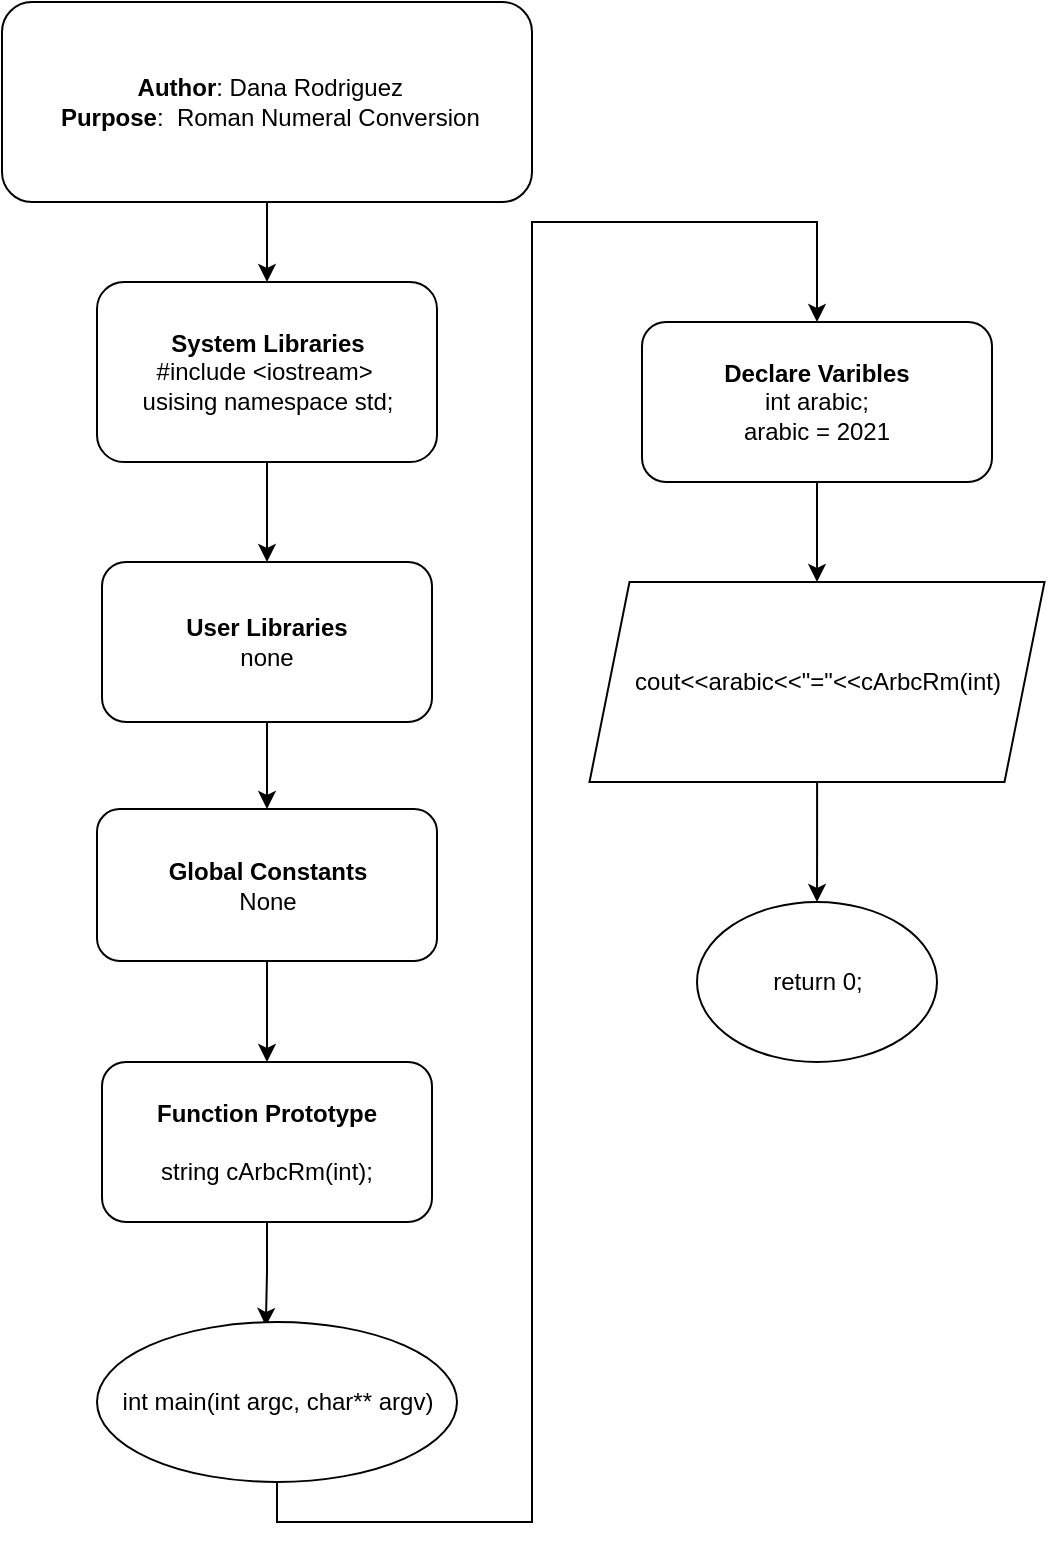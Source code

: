 <mxfile version="20.8.10" type="device" pages="5"><diagram id="6a731a19-8d31-9384-78a2-239565b7b9f0" name="Page-1"><mxGraphModel dx="765" dy="875" grid="1" gridSize="10" guides="1" tooltips="1" connect="1" arrows="1" fold="1" page="1" pageScale="1" pageWidth="1169" pageHeight="827" background="none" math="0" shadow="0"><root><mxCell id="0"/><mxCell id="1" parent="0"/><mxCell id="PA1ec9gSX4b1euiVoDpN-10" value="" style="edgeStyle=orthogonalEdgeStyle;rounded=0;orthogonalLoop=1;jettySize=auto;html=1;fontSize=12;" edge="1" parent="1" source="_yzVO4htEBHyEFbtCgjl-58" target="PA1ec9gSX4b1euiVoDpN-1"><mxGeometry relative="1" as="geometry"/></mxCell><mxCell id="_yzVO4htEBHyEFbtCgjl-58" value="&lt;div&gt;&lt;br&gt;&lt;/div&gt;&lt;div&gt;&lt;span style=&quot;background-color: initial;&quot;&gt;&amp;nbsp;&lt;/span&gt;&lt;b style=&quot;background-color: initial;&quot;&gt;Author&lt;/b&gt;&lt;span style=&quot;background-color: initial;&quot;&gt;: Dana Rodriguez&lt;/span&gt;&lt;br&gt;&lt;/div&gt;&lt;div&gt;&amp;nbsp;&lt;b&gt;Purpose&lt;/b&gt;:&amp;nbsp; Roman Numeral Conversion&lt;/div&gt;&lt;div&gt;&amp;nbsp;&lt;/div&gt;" style="rounded=1;whiteSpace=wrap;html=1;" parent="1" vertex="1"><mxGeometry x="95" y="10" width="265" height="100" as="geometry"/></mxCell><mxCell id="PA1ec9gSX4b1euiVoDpN-19" style="edgeStyle=orthogonalEdgeStyle;rounded=0;orthogonalLoop=1;jettySize=auto;html=1;exitX=0.5;exitY=1;exitDx=0;exitDy=0;entryX=0.5;entryY=0;entryDx=0;entryDy=0;fontSize=12;" edge="1" parent="1" source="_yzVO4htEBHyEFbtCgjl-60" target="_yzVO4htEBHyEFbtCgjl-61"><mxGeometry relative="1" as="geometry"/></mxCell><mxCell id="_yzVO4htEBHyEFbtCgjl-60" value="&lt;b&gt;Global Constants&lt;/b&gt;&lt;br&gt;None" style="rounded=1;whiteSpace=wrap;html=1;" parent="1" vertex="1"><mxGeometry x="142.5" y="413.5" width="170" height="76" as="geometry"/></mxCell><mxCell id="PA1ec9gSX4b1euiVoDpN-22" style="edgeStyle=orthogonalEdgeStyle;rounded=0;orthogonalLoop=1;jettySize=auto;html=1;exitX=0.5;exitY=1;exitDx=0;exitDy=0;entryX=0.469;entryY=0.025;entryDx=0;entryDy=0;entryPerimeter=0;fontSize=12;" edge="1" parent="1" source="_yzVO4htEBHyEFbtCgjl-61" target="_yzVO4htEBHyEFbtCgjl-62"><mxGeometry relative="1" as="geometry"/></mxCell><mxCell id="_yzVO4htEBHyEFbtCgjl-61" value="&lt;b&gt;Function Prototype&lt;/b&gt;&lt;br&gt;&lt;br&gt;string cArbcRm(int);" style="rounded=1;whiteSpace=wrap;html=1;" parent="1" vertex="1"><mxGeometry x="145" y="540" width="165" height="80" as="geometry"/></mxCell><mxCell id="PA1ec9gSX4b1euiVoDpN-29" style="edgeStyle=orthogonalEdgeStyle;rounded=0;orthogonalLoop=1;jettySize=auto;html=1;exitX=0.5;exitY=1;exitDx=0;exitDy=0;fontSize=12;entryX=0.5;entryY=0;entryDx=0;entryDy=0;" edge="1" parent="1" source="_yzVO4htEBHyEFbtCgjl-62" target="PA1ec9gSX4b1euiVoDpN-7"><mxGeometry relative="1" as="geometry"><mxPoint x="500" y="130" as="targetPoint"/><Array as="points"><mxPoint x="233" y="770"/><mxPoint x="360" y="770"/><mxPoint x="360" y="120"/><mxPoint x="503" y="120"/></Array></mxGeometry></mxCell><mxCell id="_yzVO4htEBHyEFbtCgjl-62" value="int main(int argc, char** argv)" style="ellipse;whiteSpace=wrap;html=1;" parent="1" vertex="1"><mxGeometry x="142.5" y="670" width="180" height="80" as="geometry"/></mxCell><mxCell id="_yzVO4htEBHyEFbtCgjl-74" value="return 0;" style="ellipse;whiteSpace=wrap;html=1;" parent="1" vertex="1"><mxGeometry x="442.5" y="460" width="120" height="80" as="geometry"/></mxCell><mxCell id="PA1ec9gSX4b1euiVoDpN-16" style="edgeStyle=orthogonalEdgeStyle;rounded=0;orthogonalLoop=1;jettySize=auto;html=1;exitX=0.5;exitY=1;exitDx=0;exitDy=0;entryX=0.5;entryY=0;entryDx=0;entryDy=0;fontSize=12;" edge="1" parent="1" source="_L427hzGq8JXYDRoKvgF-49" target="_yzVO4htEBHyEFbtCgjl-60"><mxGeometry relative="1" as="geometry"/></mxCell><mxCell id="_L427hzGq8JXYDRoKvgF-49" value="&lt;b&gt;User Libraries&lt;/b&gt;&lt;br&gt;none" style="rounded=1;whiteSpace=wrap;html=1;" vertex="1" parent="1"><mxGeometry x="145" y="290" width="165" height="80" as="geometry"/></mxCell><mxCell id="PA1ec9gSX4b1euiVoDpN-13" style="edgeStyle=orthogonalEdgeStyle;rounded=0;orthogonalLoop=1;jettySize=auto;html=1;exitX=0.5;exitY=1;exitDx=0;exitDy=0;entryX=0.5;entryY=0;entryDx=0;entryDy=0;fontSize=12;" edge="1" parent="1" source="PA1ec9gSX4b1euiVoDpN-1" target="_L427hzGq8JXYDRoKvgF-49"><mxGeometry relative="1" as="geometry"/></mxCell><mxCell id="PA1ec9gSX4b1euiVoDpN-1" value="System Libraries&lt;br&gt;&lt;span style=&quot;font-weight: 400;&quot;&gt;#include &amp;lt;iostream&amp;gt;&amp;nbsp;&lt;br&gt;&lt;/span&gt;&lt;span style=&quot;font-weight: normal;&quot;&gt;usising namespace std;&lt;/span&gt;" style="rounded=1;whiteSpace=wrap;html=1;fontSize=12;fontStyle=1" vertex="1" parent="1"><mxGeometry x="142.5" y="150" width="170" height="90" as="geometry"/></mxCell><mxCell id="PA1ec9gSX4b1euiVoDpN-26" style="edgeStyle=orthogonalEdgeStyle;rounded=0;orthogonalLoop=1;jettySize=auto;html=1;exitX=0.5;exitY=1;exitDx=0;exitDy=0;entryX=0.5;entryY=0;entryDx=0;entryDy=0;fontSize=12;" edge="1" parent="1" source="PA1ec9gSX4b1euiVoDpN-7" target="PA1ec9gSX4b1euiVoDpN-8"><mxGeometry relative="1" as="geometry"/></mxCell><mxCell id="PA1ec9gSX4b1euiVoDpN-7" value="&lt;b&gt;Declare Varibles&lt;/b&gt;&lt;br&gt;int arabic;&lt;br&gt;arabic = 2021" style="rounded=1;whiteSpace=wrap;html=1;fontSize=12;" vertex="1" parent="1"><mxGeometry x="415" y="170" width="175" height="80" as="geometry"/></mxCell><mxCell id="PA1ec9gSX4b1euiVoDpN-27" value="" style="edgeStyle=orthogonalEdgeStyle;rounded=0;orthogonalLoop=1;jettySize=auto;html=1;fontSize=12;" edge="1" parent="1" source="PA1ec9gSX4b1euiVoDpN-8" target="_yzVO4htEBHyEFbtCgjl-74"><mxGeometry relative="1" as="geometry"/></mxCell><mxCell id="PA1ec9gSX4b1euiVoDpN-8" value="cout&amp;lt;&amp;lt;arabic&amp;lt;&amp;lt;&quot;=&quot;&amp;lt;&amp;lt;cArbcRm(int)" style="shape=parallelogram;perimeter=parallelogramPerimeter;whiteSpace=wrap;html=1;fixedSize=1;fontSize=12;" vertex="1" parent="1"><mxGeometry x="388.75" y="300" width="227.5" height="100" as="geometry"/></mxCell></root></mxGraphModel></diagram><diagram id="yMtRk589KZrZAKXZ3vU4" name="Page-2"><mxGraphModel dx="765" dy="875" grid="1" gridSize="10" guides="1" tooltips="1" connect="1" arrows="1" fold="1" page="1" pageScale="1" pageWidth="850" pageHeight="1100" math="0" shadow="0"><root><mxCell id="0"/><mxCell id="1" parent="0"/><mxCell id="StFiXsJ89tBWmd8Q1qlA-5" value="" style="edgeStyle=orthogonalEdgeStyle;rounded=0;orthogonalLoop=1;jettySize=auto;html=1;fontSize=12;" edge="1" parent="1" source="StFiXsJ89tBWmd8Q1qlA-1" target="StFiXsJ89tBWmd8Q1qlA-2"><mxGeometry relative="1" as="geometry"/></mxCell><mxCell id="StFiXsJ89tBWmd8Q1qlA-1" value="string cArbcRm (int arabic)" style="ellipse;whiteSpace=wrap;html=1;fontSize=12;" vertex="1" parent="1"><mxGeometry x="36.88" y="120" width="211.25" height="90" as="geometry"/></mxCell><mxCell id="StFiXsJ89tBWmd8Q1qlA-6" value="" style="edgeStyle=orthogonalEdgeStyle;rounded=0;orthogonalLoop=1;jettySize=auto;html=1;fontSize=12;" edge="1" parent="1" source="StFiXsJ89tBWmd8Q1qlA-2" target="StFiXsJ89tBWmd8Q1qlA-3"><mxGeometry relative="1" as="geometry"/></mxCell><mxCell id="StFiXsJ89tBWmd8Q1qlA-2" value="&lt;b&gt;Declare Variable&lt;/b&gt;&lt;br&gt;&lt;br&gt;int n1000s, n100s, n10s, n1s;&lt;br&gt;string romnNm;" style="rounded=1;whiteSpace=wrap;html=1;fontSize=12;" vertex="1" parent="1"><mxGeometry x="45" y="270" width="195" height="80" as="geometry"/></mxCell><mxCell id="StFiXsJ89tBWmd8Q1qlA-7" value="" style="edgeStyle=orthogonalEdgeStyle;rounded=0;orthogonalLoop=1;jettySize=auto;html=1;fontSize=12;" edge="1" parent="1" source="StFiXsJ89tBWmd8Q1qlA-3" target="StFiXsJ89tBWmd8Q1qlA-4"><mxGeometry relative="1" as="geometry"/></mxCell><mxCell id="StFiXsJ89tBWmd8Q1qlA-3" value="&lt;b&gt;Input / Initialize Values:&lt;br&gt;&lt;/b&gt;romnNm= &quot;&quot;;" style="rounded=1;whiteSpace=wrap;html=1;fontSize=12;" vertex="1" parent="1"><mxGeometry x="46.25" y="430" width="192.5" height="80" as="geometry"/></mxCell><mxCell id="wTYEfQhe_YI1IMt6Q91o-5" style="edgeStyle=orthogonalEdgeStyle;rounded=0;orthogonalLoop=1;jettySize=auto;html=1;entryX=0.5;entryY=0;entryDx=0;entryDy=0;fontSize=12;" edge="1" parent="1" source="StFiXsJ89tBWmd8Q1qlA-4" target="wTYEfQhe_YI1IMt6Q91o-1"><mxGeometry relative="1" as="geometry"><Array as="points"><mxPoint x="299" y="660"/><mxPoint x="299" y="190"/><mxPoint x="415" y="190"/></Array></mxGeometry></mxCell><mxCell id="StFiXsJ89tBWmd8Q1qlA-4" value="&lt;div style=&quot;border-color: var(--border-color);&quot;&gt;&lt;b&gt;Process&lt;/b&gt;/&lt;b&gt;Calculations Here&lt;/b&gt;&lt;/div&gt;&lt;div style=&quot;border-color: var(--border-color);&quot;&gt;&amp;nbsp; &amp;nbsp; n1000s=arabic/1000;&amp;nbsp;&lt;/div&gt;&lt;div style=&quot;border-color: var(--border-color);&quot;&gt;&amp;nbsp; &amp;nbsp; arabic-=n1000s*1000;&amp;nbsp;&lt;/div&gt;&lt;div style=&quot;border-color: var(--border-color);&quot;&gt;&amp;nbsp; &amp;nbsp; n100s=arabic/100;&amp;nbsp; &amp;nbsp;&lt;/div&gt;&lt;div style=&quot;border-color: var(--border-color);&quot;&gt;&amp;nbsp; &amp;nbsp; arabic-=n100s*100;&lt;/div&gt;&lt;div style=&quot;border-color: var(--border-color);&quot;&gt;&amp;nbsp; &amp;nbsp; n10s=arabic/10;&amp;nbsp; &amp;nbsp;&lt;/div&gt;&lt;div style=&quot;border-color: var(--border-color);&quot;&gt;&amp;nbsp; &amp;nbsp; arabic-=n10s*10;&lt;/div&gt;&lt;div style=&quot;border-color: var(--border-color);&quot;&gt;&amp;nbsp; &amp;nbsp; n1s=arabic;&lt;/div&gt;" style="rounded=1;whiteSpace=wrap;html=1;fontSize=12;arcSize=18;" vertex="1" parent="1"><mxGeometry x="46.25" y="590" width="192.5" height="140" as="geometry"/></mxCell><mxCell id="wTYEfQhe_YI1IMt6Q91o-11" style="edgeStyle=orthogonalEdgeStyle;rounded=0;orthogonalLoop=1;jettySize=auto;html=1;exitX=0.5;exitY=1;exitDx=0;exitDy=0;entryX=0.5;entryY=0;entryDx=0;entryDy=0;fontSize=12;" edge="1" parent="1" source="wTYEfQhe_YI1IMt6Q91o-1" target="wTYEfQhe_YI1IMt6Q91o-2"><mxGeometry relative="1" as="geometry"/></mxCell><mxCell id="wTYEfQhe_YI1IMt6Q91o-17" style="edgeStyle=orthogonalEdgeStyle;rounded=0;orthogonalLoop=1;jettySize=auto;html=1;exitX=1;exitY=0.5;exitDx=0;exitDy=0;entryX=0;entryY=0.5;entryDx=0;entryDy=0;fontSize=12;" edge="1" parent="1" source="wTYEfQhe_YI1IMt6Q91o-1" target="wTYEfQhe_YI1IMt6Q91o-6"><mxGeometry relative="1" as="geometry"/></mxCell><mxCell id="wTYEfQhe_YI1IMt6Q91o-1" value="n100s = 3" style="rhombus;whiteSpace=wrap;html=1;fontSize=12;" vertex="1" parent="1"><mxGeometry x="360" y="270" width="110" height="100" as="geometry"/></mxCell><mxCell id="wTYEfQhe_YI1IMt6Q91o-12" style="edgeStyle=orthogonalEdgeStyle;rounded=0;orthogonalLoop=1;jettySize=auto;html=1;exitX=0.5;exitY=1;exitDx=0;exitDy=0;entryX=0.5;entryY=0;entryDx=0;entryDy=0;fontSize=12;" edge="1" parent="1" source="wTYEfQhe_YI1IMt6Q91o-2" target="wTYEfQhe_YI1IMt6Q91o-3"><mxGeometry relative="1" as="geometry"/></mxCell><mxCell id="wTYEfQhe_YI1IMt6Q91o-14" value="" style="edgeStyle=orthogonalEdgeStyle;rounded=0;orthogonalLoop=1;jettySize=auto;html=1;fontSize=12;" edge="1" parent="1" source="wTYEfQhe_YI1IMt6Q91o-2" target="wTYEfQhe_YI1IMt6Q91o-7"><mxGeometry relative="1" as="geometry"/></mxCell><mxCell id="wTYEfQhe_YI1IMt6Q91o-2" value="n1000s = 2" style="rhombus;whiteSpace=wrap;html=1;fontSize=12;" vertex="1" parent="1"><mxGeometry x="360" y="430" width="110" height="100" as="geometry"/></mxCell><mxCell id="wTYEfQhe_YI1IMt6Q91o-13" style="edgeStyle=orthogonalEdgeStyle;rounded=0;orthogonalLoop=1;jettySize=auto;html=1;exitX=1;exitY=0.5;exitDx=0;exitDy=0;entryX=0;entryY=0.5;entryDx=0;entryDy=0;fontSize=12;" edge="1" parent="1" source="wTYEfQhe_YI1IMt6Q91o-3" target="wTYEfQhe_YI1IMt6Q91o-8"><mxGeometry relative="1" as="geometry"/></mxCell><mxCell id="wTYEfQhe_YI1IMt6Q91o-3" value="n1000s = 1" style="rhombus;whiteSpace=wrap;html=1;fontSize=12;" vertex="1" parent="1"><mxGeometry x="360" y="590" width="110" height="100" as="geometry"/></mxCell><mxCell id="wTYEfQhe_YI1IMt6Q91o-18" style="edgeStyle=orthogonalEdgeStyle;rounded=0;orthogonalLoop=1;jettySize=auto;html=1;exitX=1;exitY=0.5;exitDx=0;exitDy=0;entryX=0.581;entryY=0;entryDx=0;entryDy=0;entryPerimeter=0;fontSize=12;" edge="1" parent="1" source="wTYEfQhe_YI1IMt6Q91o-6" target="wTYEfQhe_YI1IMt6Q91o-9"><mxGeometry relative="1" as="geometry"/></mxCell><mxCell id="wTYEfQhe_YI1IMt6Q91o-6" value="romnNm += &quot;M&quot;" style="rounded=0;whiteSpace=wrap;html=1;fontSize=12;" vertex="1" parent="1"><mxGeometry x="530" y="290" width="120" height="60" as="geometry"/></mxCell><mxCell id="wTYEfQhe_YI1IMt6Q91o-7" value="romnNm += &quot;M&quot;" style="rounded=0;whiteSpace=wrap;html=1;fontSize=12;" vertex="1" parent="1"><mxGeometry x="530" y="450" width="120" height="60" as="geometry"/></mxCell><mxCell id="wTYEfQhe_YI1IMt6Q91o-8" value="romnNm += &quot;M&quot;" style="rounded=0;whiteSpace=wrap;html=1;fontSize=12;" vertex="1" parent="1"><mxGeometry x="530" y="610" width="120" height="60" as="geometry"/></mxCell><mxCell id="wTYEfQhe_YI1IMt6Q91o-21" style="edgeStyle=orthogonalEdgeStyle;rounded=0;orthogonalLoop=1;jettySize=auto;html=1;exitX=0.5;exitY=1;exitDx=0;exitDy=0;entryX=1;entryY=0.5;entryDx=0;entryDy=0;fontSize=12;" edge="1" parent="1" source="wTYEfQhe_YI1IMt6Q91o-9" target="wTYEfQhe_YI1IMt6Q91o-10"><mxGeometry relative="1" as="geometry"><Array as="points"><mxPoint x="740" y="850"/><mxPoint x="740" y="1000"/></Array></mxGeometry></mxCell><mxCell id="wTYEfQhe_YI1IMt6Q91o-9" value="Add letter to input&lt;br&gt;&quot;M&quot;" style="shape=parallelogram;perimeter=parallelogramPerimeter;whiteSpace=wrap;html=1;fixedSize=1;fontSize=12;" vertex="1" parent="1"><mxGeometry x="650" y="770" width="160" height="80" as="geometry"/></mxCell><mxCell id="wTYEfQhe_YI1IMt6Q91o-10" value="page 3" style="ellipse;whiteSpace=wrap;html=1;aspect=fixed;fontSize=12;" vertex="1" parent="1"><mxGeometry x="520" y="960" width="80" height="80" as="geometry"/></mxCell><mxCell id="wTYEfQhe_YI1IMt6Q91o-22" value="True" style="text;html=1;align=center;verticalAlign=middle;resizable=0;points=[];autosize=1;strokeColor=none;fillColor=none;fontSize=12;" vertex="1" parent="1"><mxGeometry x="465" y="280" width="50" height="30" as="geometry"/></mxCell><mxCell id="wTYEfQhe_YI1IMt6Q91o-23" value="&lt;span style=&quot;color: rgb(0, 0, 0); font-family: Helvetica; font-size: 12px; font-style: normal; font-variant-ligatures: normal; font-variant-caps: normal; font-weight: 400; letter-spacing: normal; orphans: 2; text-align: center; text-indent: 0px; text-transform: none; widows: 2; word-spacing: 0px; -webkit-text-stroke-width: 0px; background-color: rgb(251, 251, 251); text-decoration-thickness: initial; text-decoration-style: initial; text-decoration-color: initial; float: none; display: inline !important;&quot;&gt;True&lt;/span&gt;" style="text;whiteSpace=wrap;html=1;fontSize=12;" vertex="1" parent="1"><mxGeometry x="480" y="450" width="60" height="40" as="geometry"/></mxCell><mxCell id="wTYEfQhe_YI1IMt6Q91o-24" value="&lt;span style=&quot;color: rgb(0, 0, 0); font-family: Helvetica; font-size: 12px; font-style: normal; font-variant-ligatures: normal; font-variant-caps: normal; font-weight: 400; letter-spacing: normal; orphans: 2; text-align: center; text-indent: 0px; text-transform: none; widows: 2; word-spacing: 0px; -webkit-text-stroke-width: 0px; background-color: rgb(251, 251, 251); text-decoration-thickness: initial; text-decoration-style: initial; text-decoration-color: initial; float: none; display: inline !important;&quot;&gt;True&lt;/span&gt;" style="text;whiteSpace=wrap;html=1;fontSize=12;" vertex="1" parent="1"><mxGeometry x="480" y="610" width="60" height="40" as="geometry"/></mxCell><mxCell id="wTYEfQhe_YI1IMt6Q91o-25" value="False" style="text;html=1;align=center;verticalAlign=middle;resizable=0;points=[];autosize=1;strokeColor=none;fillColor=none;fontSize=12;" vertex="1" parent="1"><mxGeometry x="415" y="385" width="50" height="30" as="geometry"/></mxCell><mxCell id="wTYEfQhe_YI1IMt6Q91o-26" value="&lt;span style=&quot;color: rgb(0, 0, 0); font-family: Helvetica; font-size: 12px; font-style: normal; font-variant-ligatures: normal; font-variant-caps: normal; font-weight: 400; letter-spacing: normal; orphans: 2; text-align: center; text-indent: 0px; text-transform: none; widows: 2; word-spacing: 0px; -webkit-text-stroke-width: 0px; background-color: rgb(251, 251, 251); text-decoration-thickness: initial; text-decoration-style: initial; text-decoration-color: initial; float: none; display: inline !important;&quot;&gt;False&lt;/span&gt;" style="text;whiteSpace=wrap;html=1;fontSize=12;rotation=0;" vertex="1" parent="1"><mxGeometry x="425" y="550" width="60" height="40" as="geometry"/></mxCell><mxCell id="jFo8ja3shq_uqf7O7HpM-2" value="" style="endArrow=none;html=1;rounded=0;fontSize=12;" edge="1" parent="1"><mxGeometry width="50" height="50" relative="1" as="geometry"><mxPoint x="650" y="480" as="sourcePoint"/><mxPoint x="740" y="480" as="targetPoint"/></mxGeometry></mxCell><mxCell id="jFo8ja3shq_uqf7O7HpM-5" value="" style="endArrow=none;html=1;rounded=0;fontSize=12;" edge="1" parent="1"><mxGeometry width="50" height="50" relative="1" as="geometry"><mxPoint x="650" y="640" as="sourcePoint"/><mxPoint x="740" y="640" as="targetPoint"/></mxGeometry></mxCell></root></mxGraphModel></diagram><diagram id="chk9lzpGxQIIaj61oT2k" name="Page-3"><mxGraphModel dx="-85" dy="875" grid="1" gridSize="10" guides="1" tooltips="1" connect="1" arrows="1" fold="1" page="1" pageScale="1" pageWidth="850" pageHeight="1100" math="0" shadow="0"><root><mxCell id="0"/><mxCell id="1" parent="0"/><mxCell id="UBkGSOcpvuubF0Py0g8d-43" style="edgeStyle=orthogonalEdgeStyle;rounded=0;orthogonalLoop=1;jettySize=auto;html=1;exitX=0.5;exitY=0;exitDx=0;exitDy=0;entryX=0.5;entryY=1;entryDx=0;entryDy=0;" edge="1" parent="1" source="UBkGSOcpvuubF0Py0g8d-45" target="UBkGSOcpvuubF0Py0g8d-59"><mxGeometry relative="1" as="geometry"/></mxCell><mxCell id="UBkGSOcpvuubF0Py0g8d-44" style="edgeStyle=orthogonalEdgeStyle;rounded=0;orthogonalLoop=1;jettySize=auto;html=1;exitX=1;exitY=0.5;exitDx=0;exitDy=0;entryX=0;entryY=0.5;entryDx=0;entryDy=0;" edge="1" parent="1" source="UBkGSOcpvuubF0Py0g8d-45"><mxGeometry relative="1" as="geometry"><mxPoint x="1430" y="650" as="targetPoint"/></mxGeometry></mxCell><mxCell id="UBkGSOcpvuubF0Py0g8d-45" value="n100s = 4" style="rhombus;whiteSpace=wrap;html=1;" vertex="1" parent="1"><mxGeometry x="1290" y="600" width="105" height="100" as="geometry"/></mxCell><mxCell id="UBkGSOcpvuubF0Py0g8d-46" style="edgeStyle=orthogonalEdgeStyle;rounded=0;orthogonalLoop=1;jettySize=auto;html=1;exitX=1;exitY=0.5;exitDx=0;exitDy=0;entryX=0;entryY=0.5;entryDx=0;entryDy=0;" edge="1" parent="1" target="UBkGSOcpvuubF0Py0g8d-65"><mxGeometry relative="1" as="geometry"><mxPoint x="985" y="210" as="sourcePoint"/></mxGeometry></mxCell><mxCell id="UBkGSOcpvuubF0Py0g8d-47" style="edgeStyle=orthogonalEdgeStyle;rounded=0;orthogonalLoop=1;jettySize=auto;html=1;exitX=0.5;exitY=1;exitDx=0;exitDy=0;entryX=0.5;entryY=0;entryDx=0;entryDy=0;" edge="1" parent="1"><mxGeometry relative="1" as="geometry"><mxPoint x="932.5" y="260" as="sourcePoint"/><mxPoint x="932.5" y="290" as="targetPoint"/></mxGeometry></mxCell><mxCell id="UBkGSOcpvuubF0Py0g8d-48" style="edgeStyle=orthogonalEdgeStyle;rounded=0;orthogonalLoop=1;jettySize=auto;html=1;exitX=1;exitY=0.5;exitDx=0;exitDy=0;entryX=0;entryY=0.5;entryDx=0;entryDy=0;" edge="1" parent="1" target="UBkGSOcpvuubF0Py0g8d-73"><mxGeometry relative="1" as="geometry"><mxPoint x="985" y="590" as="sourcePoint"/></mxGeometry></mxCell><mxCell id="UBkGSOcpvuubF0Py0g8d-49" style="edgeStyle=orthogonalEdgeStyle;rounded=0;orthogonalLoop=1;jettySize=auto;html=1;exitX=0.5;exitY=1;exitDx=0;exitDy=0;entryX=0.5;entryY=0;entryDx=0;entryDy=0;" edge="1" parent="1"><mxGeometry relative="1" as="geometry"><mxPoint x="932.5" y="640" as="sourcePoint"/><mxPoint x="932.5" y="670" as="targetPoint"/></mxGeometry></mxCell><mxCell id="UBkGSOcpvuubF0Py0g8d-51" style="edgeStyle=orthogonalEdgeStyle;rounded=0;orthogonalLoop=1;jettySize=auto;html=1;exitX=0.5;exitY=1;exitDx=0;exitDy=0;entryX=0.5;entryY=0;entryDx=0;entryDy=0;" edge="1" parent="1"><mxGeometry relative="1" as="geometry"><mxPoint x="932.5" y="390" as="sourcePoint"/><mxPoint x="932.5" y="420" as="targetPoint"/></mxGeometry></mxCell><mxCell id="UBkGSOcpvuubF0Py0g8d-52" style="edgeStyle=orthogonalEdgeStyle;rounded=0;orthogonalLoop=1;jettySize=auto;html=1;exitX=1;exitY=0.5;exitDx=0;exitDy=0;entryX=0;entryY=0.5;entryDx=0;entryDy=0;" edge="1" parent="1" source="UBkGSOcpvuubF0Py0g8d-53"><mxGeometry relative="1" as="geometry"><mxPoint x="1430" y="270" as="targetPoint"/></mxGeometry></mxCell><mxCell id="UBkGSOcpvuubF0Py0g8d-53" value="n100s = 1" style="rhombus;whiteSpace=wrap;html=1;" vertex="1" parent="1"><mxGeometry x="1290" y="220" width="105" height="100" as="geometry"/></mxCell><mxCell id="UBkGSOcpvuubF0Py0g8d-54" style="edgeStyle=orthogonalEdgeStyle;rounded=0;orthogonalLoop=1;jettySize=auto;html=1;exitX=0.5;exitY=0;exitDx=0;exitDy=0;entryX=0.5;entryY=1;entryDx=0;entryDy=0;" edge="1" parent="1" source="UBkGSOcpvuubF0Py0g8d-56" target="UBkGSOcpvuubF0Py0g8d-53"><mxGeometry relative="1" as="geometry"/></mxCell><mxCell id="UBkGSOcpvuubF0Py0g8d-55" style="edgeStyle=orthogonalEdgeStyle;rounded=0;orthogonalLoop=1;jettySize=auto;html=1;exitX=1;exitY=0.5;exitDx=0;exitDy=0;entryX=0;entryY=0.5;entryDx=0;entryDy=0;" edge="1" parent="1" source="UBkGSOcpvuubF0Py0g8d-56"><mxGeometry relative="1" as="geometry"><mxPoint x="1430" y="400" as="targetPoint"/></mxGeometry></mxCell><mxCell id="UBkGSOcpvuubF0Py0g8d-56" value="n100s = 2" style="rhombus;whiteSpace=wrap;html=1;" vertex="1" parent="1"><mxGeometry x="1290" y="350" width="105" height="100" as="geometry"/></mxCell><mxCell id="UBkGSOcpvuubF0Py0g8d-57" style="edgeStyle=orthogonalEdgeStyle;rounded=0;orthogonalLoop=1;jettySize=auto;html=1;exitX=0.5;exitY=0;exitDx=0;exitDy=0;entryX=0.5;entryY=1;entryDx=0;entryDy=0;" edge="1" parent="1" source="UBkGSOcpvuubF0Py0g8d-59" target="UBkGSOcpvuubF0Py0g8d-56"><mxGeometry relative="1" as="geometry"/></mxCell><mxCell id="UBkGSOcpvuubF0Py0g8d-58" style="edgeStyle=orthogonalEdgeStyle;rounded=0;orthogonalLoop=1;jettySize=auto;html=1;exitX=1;exitY=0.5;exitDx=0;exitDy=0;entryX=0;entryY=0.5;entryDx=0;entryDy=0;" edge="1" parent="1" source="UBkGSOcpvuubF0Py0g8d-59"><mxGeometry relative="1" as="geometry"><mxPoint x="1430" y="530" as="targetPoint"/></mxGeometry></mxCell><mxCell id="UBkGSOcpvuubF0Py0g8d-59" value="n100s = 3" style="rhombus;whiteSpace=wrap;html=1;" vertex="1" parent="1"><mxGeometry x="1290" y="480" width="105" height="100" as="geometry"/></mxCell><mxCell id="UBkGSOcpvuubF0Py0g8d-60" style="edgeStyle=orthogonalEdgeStyle;rounded=0;orthogonalLoop=1;jettySize=auto;html=1;exitX=1;exitY=0.5;exitDx=0;exitDy=0;" edge="1" parent="1" target="UBkGSOcpvuubF0Py0g8d-75"><mxGeometry relative="1" as="geometry"><mxPoint x="985" y="720" as="sourcePoint"/></mxGeometry></mxCell><mxCell id="UBkGSOcpvuubF0Py0g8d-61" style="edgeStyle=orthogonalEdgeStyle;rounded=0;orthogonalLoop=1;jettySize=auto;html=1;exitX=0.5;exitY=1;exitDx=0;exitDy=0;entryX=0.5;entryY=1;entryDx=0;entryDy=0;" edge="1" parent="1" target="UBkGSOcpvuubF0Py0g8d-45"><mxGeometry relative="1" as="geometry"><mxPoint x="932.25" y="840" as="targetPoint"/><mxPoint x="932.5" y="770" as="sourcePoint"/><Array as="points"><mxPoint x="933" y="800"/><mxPoint x="1343" y="800"/></Array></mxGeometry></mxCell><mxCell id="UBkGSOcpvuubF0Py0g8d-62" style="edgeStyle=orthogonalEdgeStyle;rounded=0;orthogonalLoop=1;jettySize=auto;html=1;exitX=1;exitY=0.5;exitDx=0;exitDy=0;entryX=0;entryY=0.5;entryDx=0;entryDy=0;" edge="1" parent="1" target="UBkGSOcpvuubF0Py0g8d-71"><mxGeometry relative="1" as="geometry"><mxPoint x="985" y="470" as="sourcePoint"/></mxGeometry></mxCell><mxCell id="UBkGSOcpvuubF0Py0g8d-63" style="edgeStyle=orthogonalEdgeStyle;rounded=0;orthogonalLoop=1;jettySize=auto;html=1;exitX=0.5;exitY=1;exitDx=0;exitDy=0;entryX=0.5;entryY=0;entryDx=0;entryDy=0;" edge="1" parent="1"><mxGeometry relative="1" as="geometry"><mxPoint x="932.5" y="520" as="sourcePoint"/><mxPoint x="932.5" y="540" as="targetPoint"/></mxGeometry></mxCell><mxCell id="UBkGSOcpvuubF0Py0g8d-65" value="romnNm+=&quot;CM&quot;" style="rounded=0;whiteSpace=wrap;html=1;" vertex="1" parent="1"><mxGeometry x="1040" y="180" width="120" height="60" as="geometry"/></mxCell><mxCell id="UBkGSOcpvuubF0Py0g8d-66" style="edgeStyle=orthogonalEdgeStyle;rounded=0;orthogonalLoop=1;jettySize=auto;html=1;exitX=0.5;exitY=1;exitDx=0;exitDy=0;entryX=0.5;entryY=1;entryDx=0;entryDy=0;" edge="1" parent="1"><mxGeometry relative="1" as="geometry"><mxPoint x="932.5" y="120" as="sourcePoint"/><mxPoint x="932.5" y="120" as="targetPoint"/></mxGeometry></mxCell><mxCell id="UBkGSOcpvuubF0Py0g8d-67" style="edgeStyle=orthogonalEdgeStyle;rounded=0;orthogonalLoop=1;jettySize=auto;html=1;exitX=0.5;exitY=1;exitDx=0;exitDy=0;entryX=0.5;entryY=0;entryDx=0;entryDy=0;" edge="1" parent="1"><mxGeometry relative="1" as="geometry"><mxPoint x="932.5" y="120" as="sourcePoint"/><mxPoint x="932.5" y="160" as="targetPoint"/></mxGeometry></mxCell><mxCell id="UBkGSOcpvuubF0Py0g8d-69" value="romnNm+=&quot;DCCC&quot;" style="rounded=0;whiteSpace=wrap;html=1;" vertex="1" parent="1"><mxGeometry x="1040" y="310" width="120" height="60" as="geometry"/></mxCell><mxCell id="UBkGSOcpvuubF0Py0g8d-71" value="romnNm+=&quot;DCC&quot;" style="rounded=0;whiteSpace=wrap;html=1;" vertex="1" parent="1"><mxGeometry x="1040" y="440" width="120" height="60" as="geometry"/></mxCell><mxCell id="UBkGSOcpvuubF0Py0g8d-73" value="romnNm+=&quot;DC&quot;" style="rounded=0;whiteSpace=wrap;html=1;" vertex="1" parent="1"><mxGeometry x="1040" y="560" width="120" height="60" as="geometry"/></mxCell><mxCell id="UBkGSOcpvuubF0Py0g8d-75" value="romnNm+=&quot;D&quot;" style="rounded=0;whiteSpace=wrap;html=1;" vertex="1" parent="1"><mxGeometry x="1040" y="690" width="120" height="60" as="geometry"/></mxCell><mxCell id="UBkGSOcpvuubF0Py0g8d-76" style="edgeStyle=orthogonalEdgeStyle;rounded=0;orthogonalLoop=1;jettySize=auto;html=1;exitX=0.5;exitY=1;exitDx=0;exitDy=0;entryX=0.5;entryY=0;entryDx=0;entryDy=0;" edge="1" parent="1" source="UBkGSOcpvuubF0Py0g8d-77" target="UBkGSOcpvuubF0Py0g8d-81"><mxGeometry relative="1" as="geometry"/></mxCell><mxCell id="UBkGSOcpvuubF0Py0g8d-77" value="n100s = 9" style="rhombus;whiteSpace=wrap;html=1;" vertex="1" parent="1"><mxGeometry x="880" y="160" width="105" height="100" as="geometry"/></mxCell><mxCell id="UBkGSOcpvuubF0Py0g8d-78" style="edgeStyle=orthogonalEdgeStyle;rounded=0;orthogonalLoop=1;jettySize=auto;html=1;exitX=0.5;exitY=1;exitDx=0;exitDy=0;entryX=0.5;entryY=0;entryDx=0;entryDy=0;" edge="1" parent="1" source="UBkGSOcpvuubF0Py0g8d-79" target="UBkGSOcpvuubF0Py0g8d-82"><mxGeometry relative="1" as="geometry"/></mxCell><mxCell id="UBkGSOcpvuubF0Py0g8d-79" value="n100s = 6" style="rhombus;whiteSpace=wrap;html=1;" vertex="1" parent="1"><mxGeometry x="880" y="540" width="105" height="100" as="geometry"/></mxCell><mxCell id="UBkGSOcpvuubF0Py0g8d-80" style="edgeStyle=orthogonalEdgeStyle;rounded=0;orthogonalLoop=1;jettySize=auto;html=1;exitX=0.5;exitY=1;exitDx=0;exitDy=0;entryX=0.5;entryY=0;entryDx=0;entryDy=0;" edge="1" parent="1" source="UBkGSOcpvuubF0Py0g8d-81" target="UBkGSOcpvuubF0Py0g8d-84"><mxGeometry relative="1" as="geometry"/></mxCell><mxCell id="-_FOVhQAElTt7qt5rcop-10" style="edgeStyle=orthogonalEdgeStyle;rounded=0;orthogonalLoop=1;jettySize=auto;html=1;exitX=1;exitY=0.5;exitDx=0;exitDy=0;entryX=0;entryY=0.5;entryDx=0;entryDy=0;fontSize=12;" edge="1" parent="1" source="UBkGSOcpvuubF0Py0g8d-81" target="UBkGSOcpvuubF0Py0g8d-69"><mxGeometry relative="1" as="geometry"/></mxCell><mxCell id="UBkGSOcpvuubF0Py0g8d-81" value="n100s = 8" style="rhombus;whiteSpace=wrap;html=1;" vertex="1" parent="1"><mxGeometry x="880" y="290" width="105" height="100" as="geometry"/></mxCell><mxCell id="UBkGSOcpvuubF0Py0g8d-82" value="n100s = 5" style="rhombus;whiteSpace=wrap;html=1;" vertex="1" parent="1"><mxGeometry x="880" y="670" width="105" height="100" as="geometry"/></mxCell><mxCell id="UBkGSOcpvuubF0Py0g8d-83" style="edgeStyle=orthogonalEdgeStyle;rounded=0;orthogonalLoop=1;jettySize=auto;html=1;exitX=0.5;exitY=1;exitDx=0;exitDy=0;entryX=0.5;entryY=0;entryDx=0;entryDy=0;" edge="1" parent="1" source="UBkGSOcpvuubF0Py0g8d-84" target="UBkGSOcpvuubF0Py0g8d-79"><mxGeometry relative="1" as="geometry"/></mxCell><mxCell id="UBkGSOcpvuubF0Py0g8d-84" value="n100s = 7" style="rhombus;whiteSpace=wrap;html=1;" vertex="1" parent="1"><mxGeometry x="880" y="420" width="105" height="100" as="geometry"/></mxCell><mxCell id="UBkGSOcpvuubF0Py0g8d-85" value="page 3" style="ellipse;whiteSpace=wrap;html=1;aspect=fixed;fontSize=12;" vertex="1" parent="1"><mxGeometry x="892.5" y="40" width="80" height="80" as="geometry"/></mxCell><mxCell id="UBkGSOcpvuubF0Py0g8d-90" value="romnNm+=&quot;M&quot;" style="rounded=0;whiteSpace=wrap;html=1;" vertex="1" parent="1"><mxGeometry x="1430" y="240" width="120" height="60" as="geometry"/></mxCell><mxCell id="UBkGSOcpvuubF0Py0g8d-91" value="romnNm+=&quot;CM&quot;" style="rounded=0;whiteSpace=wrap;html=1;" vertex="1" parent="1"><mxGeometry x="1430" y="370" width="120" height="60" as="geometry"/></mxCell><mxCell id="UBkGSOcpvuubF0Py0g8d-92" value="romnNm+=&quot;CM&quot;" style="rounded=0;whiteSpace=wrap;html=1;" vertex="1" parent="1"><mxGeometry x="1430" y="500" width="120" height="60" as="geometry"/></mxCell><mxCell id="UBkGSOcpvuubF0Py0g8d-93" value="romnNm+=&quot;CM&quot;" style="rounded=0;whiteSpace=wrap;html=1;" vertex="1" parent="1"><mxGeometry x="1430" y="620" width="120" height="60" as="geometry"/></mxCell><mxCell id="UBkGSOcpvuubF0Py0g8d-94" value="" style="endArrow=none;html=1;rounded=0;fontSize=12;exitX=1;exitY=0.5;exitDx=0;exitDy=0;" edge="1" parent="1" source="UBkGSOcpvuubF0Py0g8d-71"><mxGeometry width="50" height="50" relative="1" as="geometry"><mxPoint x="1200" y="480" as="sourcePoint"/><mxPoint x="1240" y="470" as="targetPoint"/></mxGeometry></mxCell><mxCell id="UBkGSOcpvuubF0Py0g8d-95" value="" style="endArrow=none;html=1;rounded=0;fontSize=12;exitX=1;exitY=0.5;exitDx=0;exitDy=0;" edge="1" parent="1" source="UBkGSOcpvuubF0Py0g8d-69"><mxGeometry width="50" height="50" relative="1" as="geometry"><mxPoint x="1200" y="480" as="sourcePoint"/><mxPoint x="1240" y="340" as="targetPoint"/><Array as="points"/></mxGeometry></mxCell><mxCell id="UBkGSOcpvuubF0Py0g8d-96" value="" style="endArrow=none;html=1;rounded=0;fontSize=12;" edge="1" parent="1"><mxGeometry width="50" height="50" relative="1" as="geometry"><mxPoint x="1160" y="210" as="sourcePoint"/><mxPoint x="1240" y="210" as="targetPoint"/></mxGeometry></mxCell><mxCell id="UBkGSOcpvuubF0Py0g8d-98" value="" style="endArrow=none;html=1;rounded=0;fontSize=12;" edge="1" parent="1"><mxGeometry width="50" height="50" relative="1" as="geometry"><mxPoint x="1160" y="590" as="sourcePoint"/><mxPoint x="1240" y="590" as="targetPoint"/></mxGeometry></mxCell><mxCell id="UBkGSOcpvuubF0Py0g8d-99" value="" style="endArrow=none;html=1;rounded=0;fontSize=12;" edge="1" parent="1"><mxGeometry width="50" height="50" relative="1" as="geometry"><mxPoint x="1160" y="720" as="sourcePoint"/><mxPoint x="1240" y="720" as="targetPoint"/></mxGeometry></mxCell><mxCell id="UBkGSOcpvuubF0Py0g8d-100" value="" style="endArrow=none;html=1;rounded=0;fontSize=12;" edge="1" parent="1"><mxGeometry width="50" height="50" relative="1" as="geometry"><mxPoint x="1240" y="720" as="sourcePoint"/><mxPoint x="1240" y="120" as="targetPoint"/></mxGeometry></mxCell><mxCell id="UBkGSOcpvuubF0Py0g8d-102" value="" style="endArrow=none;html=1;rounded=0;fontSize=12;" edge="1" parent="1"><mxGeometry width="50" height="50" relative="1" as="geometry"><mxPoint x="1240" y="120" as="sourcePoint"/><mxPoint x="1600" y="120" as="targetPoint"/></mxGeometry></mxCell><mxCell id="UBkGSOcpvuubF0Py0g8d-104" value="" style="endArrow=classic;html=1;rounded=0;fontSize=12;" edge="1" parent="1"><mxGeometry width="50" height="50" relative="1" as="geometry"><mxPoint x="1600" y="120" as="sourcePoint"/><mxPoint x="1600" y="820" as="targetPoint"/></mxGeometry></mxCell><mxCell id="QpRou9ChdkMYSY6_cRb9-1" style="edgeStyle=orthogonalEdgeStyle;rounded=0;orthogonalLoop=1;jettySize=auto;html=1;exitX=0.5;exitY=1;exitDx=0;exitDy=0;entryX=1;entryY=0.5;entryDx=0;entryDy=0;fontSize=12;" edge="1" parent="1" source="QpRou9ChdkMYSY6_cRb9-2" target="QpRou9ChdkMYSY6_cRb9-3"><mxGeometry relative="1" as="geometry"><Array as="points"><mxPoint x="1600" y="970"/><mxPoint x="1470" y="970"/></Array></mxGeometry></mxCell><mxCell id="QpRou9ChdkMYSY6_cRb9-2" value="Add letter to input&lt;br&gt;&quot;M&quot;" style="shape=parallelogram;perimeter=parallelogramPerimeter;whiteSpace=wrap;html=1;fixedSize=1;fontSize=12;" vertex="1" parent="1"><mxGeometry x="1520" y="820" width="160" height="80" as="geometry"/></mxCell><mxCell id="QpRou9ChdkMYSY6_cRb9-3" value="page 4" style="ellipse;whiteSpace=wrap;html=1;aspect=fixed;fontSize=12;" vertex="1" parent="1"><mxGeometry x="1350" y="930" width="80" height="80" as="geometry"/></mxCell><mxCell id="Uo9E3iyMqkR5WL-i_UR8-1" value="&lt;span style=&quot;color: rgb(0, 0, 0); font-family: Helvetica; font-size: 12px; font-style: normal; font-variant-ligatures: normal; font-variant-caps: normal; font-weight: 400; letter-spacing: normal; orphans: 2; text-align: center; text-indent: 0px; text-transform: none; widows: 2; word-spacing: 0px; -webkit-text-stroke-width: 0px; background-color: rgb(251, 251, 251); text-decoration-thickness: initial; text-decoration-style: initial; text-decoration-color: initial; float: none; display: inline !important;&quot;&gt;True&lt;/span&gt;" style="text;whiteSpace=wrap;html=1;fontSize=12;" vertex="1" parent="1"><mxGeometry x="990" y="180" width="60" height="40" as="geometry"/></mxCell><mxCell id="Uo9E3iyMqkR5WL-i_UR8-3" value="&lt;span style=&quot;color: rgb(0, 0, 0); font-family: Helvetica; font-size: 12px; font-style: normal; font-variant-ligatures: normal; font-variant-caps: normal; font-weight: 400; letter-spacing: normal; orphans: 2; text-align: center; text-indent: 0px; text-transform: none; widows: 2; word-spacing: 0px; -webkit-text-stroke-width: 0px; background-color: rgb(251, 251, 251); text-decoration-thickness: initial; text-decoration-style: initial; text-decoration-color: initial; float: none; display: inline !important;&quot;&gt;True&lt;/span&gt;" style="text;whiteSpace=wrap;html=1;fontSize=12;" vertex="1" parent="1"><mxGeometry x="990" y="440" width="60" height="40" as="geometry"/></mxCell><mxCell id="Uo9E3iyMqkR5WL-i_UR8-4" value="&lt;span style=&quot;color: rgb(0, 0, 0); font-family: Helvetica; font-size: 12px; font-style: normal; font-variant-ligatures: normal; font-variant-caps: normal; font-weight: 400; letter-spacing: normal; orphans: 2; text-align: center; text-indent: 0px; text-transform: none; widows: 2; word-spacing: 0px; -webkit-text-stroke-width: 0px; background-color: rgb(251, 251, 251); text-decoration-thickness: initial; text-decoration-style: initial; text-decoration-color: initial; float: none; display: inline !important;&quot;&gt;True&lt;/span&gt;" style="text;whiteSpace=wrap;html=1;fontSize=12;" vertex="1" parent="1"><mxGeometry x="990" y="560" width="60" height="40" as="geometry"/></mxCell><mxCell id="Uo9E3iyMqkR5WL-i_UR8-5" value="&lt;span style=&quot;color: rgb(0, 0, 0); font-family: Helvetica; font-size: 12px; font-style: normal; font-variant-ligatures: normal; font-variant-caps: normal; font-weight: 400; letter-spacing: normal; orphans: 2; text-align: center; text-indent: 0px; text-transform: none; widows: 2; word-spacing: 0px; -webkit-text-stroke-width: 0px; background-color: rgb(251, 251, 251); text-decoration-thickness: initial; text-decoration-style: initial; text-decoration-color: initial; float: none; display: inline !important;&quot;&gt;True&lt;/span&gt;" style="text;whiteSpace=wrap;html=1;fontSize=12;" vertex="1" parent="1"><mxGeometry x="990" y="690" width="60" height="40" as="geometry"/></mxCell><mxCell id="Uo9E3iyMqkR5WL-i_UR8-7" value="&lt;span style=&quot;color: rgb(0, 0, 0); font-family: Helvetica; font-size: 12px; font-style: normal; font-variant-ligatures: normal; font-variant-caps: normal; font-weight: 400; letter-spacing: normal; orphans: 2; text-align: center; text-indent: 0px; text-transform: none; widows: 2; word-spacing: 0px; -webkit-text-stroke-width: 0px; background-color: rgb(251, 251, 251); text-decoration-thickness: initial; text-decoration-style: initial; text-decoration-color: initial; float: none; display: inline !important;&quot;&gt;True&lt;/span&gt;" style="text;whiteSpace=wrap;html=1;fontSize=12;" vertex="1" parent="1"><mxGeometry x="1395" y="620" width="60" height="40" as="geometry"/></mxCell><mxCell id="Uo9E3iyMqkR5WL-i_UR8-8" value="&lt;span style=&quot;color: rgb(0, 0, 0); font-family: Helvetica; font-size: 12px; font-style: normal; font-variant-ligatures: normal; font-variant-caps: normal; font-weight: 400; letter-spacing: normal; orphans: 2; text-align: center; text-indent: 0px; text-transform: none; widows: 2; word-spacing: 0px; -webkit-text-stroke-width: 0px; background-color: rgb(251, 251, 251); text-decoration-thickness: initial; text-decoration-style: initial; text-decoration-color: initial; float: none; display: inline !important;&quot;&gt;True&lt;/span&gt;" style="text;whiteSpace=wrap;html=1;fontSize=12;" vertex="1" parent="1"><mxGeometry x="1395" y="500" width="60" height="40" as="geometry"/></mxCell><mxCell id="Uo9E3iyMqkR5WL-i_UR8-9" value="&lt;span style=&quot;color: rgb(0, 0, 0); font-family: Helvetica; font-size: 12px; font-style: normal; font-variant-ligatures: normal; font-variant-caps: normal; font-weight: 400; letter-spacing: normal; orphans: 2; text-align: center; text-indent: 0px; text-transform: none; widows: 2; word-spacing: 0px; -webkit-text-stroke-width: 0px; background-color: rgb(251, 251, 251); text-decoration-thickness: initial; text-decoration-style: initial; text-decoration-color: initial; float: none; display: inline !important;&quot;&gt;True&lt;/span&gt;" style="text;whiteSpace=wrap;html=1;fontSize=12;" vertex="1" parent="1"><mxGeometry x="1390" y="370" width="60" height="40" as="geometry"/></mxCell><mxCell id="Uo9E3iyMqkR5WL-i_UR8-10" value="&lt;span style=&quot;color: rgb(0, 0, 0); font-family: Helvetica; font-size: 12px; font-style: normal; font-variant-ligatures: normal; font-variant-caps: normal; font-weight: 400; letter-spacing: normal; orphans: 2; text-align: center; text-indent: 0px; text-transform: none; widows: 2; word-spacing: 0px; -webkit-text-stroke-width: 0px; background-color: rgb(251, 251, 251); text-decoration-thickness: initial; text-decoration-style: initial; text-decoration-color: initial; float: none; display: inline !important;&quot;&gt;True&lt;/span&gt;" style="text;whiteSpace=wrap;html=1;fontSize=12;" vertex="1" parent="1"><mxGeometry x="1395" y="240" width="60" height="40" as="geometry"/></mxCell><mxCell id="-_FOVhQAElTt7qt5rcop-2" value="False" style="text;html=1;align=center;verticalAlign=middle;resizable=0;points=[];autosize=1;strokeColor=none;fillColor=none;fontSize=12;" vertex="1" parent="1"><mxGeometry x="940" y="260" width="50" height="30" as="geometry"/></mxCell><mxCell id="-_FOVhQAElTt7qt5rcop-3" value="False" style="text;html=1;align=center;verticalAlign=middle;resizable=0;points=[];autosize=1;strokeColor=none;fillColor=none;fontSize=12;" vertex="1" parent="1"><mxGeometry x="940" y="390" width="50" height="30" as="geometry"/></mxCell><mxCell id="-_FOVhQAElTt7qt5rcop-4" value="False" style="text;html=1;align=center;verticalAlign=middle;resizable=0;points=[];autosize=1;strokeColor=none;fillColor=none;fontSize=12;" vertex="1" parent="1"><mxGeometry x="940" y="515" width="50" height="30" as="geometry"/></mxCell><mxCell id="-_FOVhQAElTt7qt5rcop-5" value="False" style="text;html=1;align=center;verticalAlign=middle;resizable=0;points=[];autosize=1;strokeColor=none;fillColor=none;fontSize=12;" vertex="1" parent="1"><mxGeometry x="940" y="640" width="50" height="30" as="geometry"/></mxCell><mxCell id="-_FOVhQAElTt7qt5rcop-6" value="False" style="text;html=1;align=center;verticalAlign=middle;resizable=0;points=[];autosize=1;strokeColor=none;fillColor=none;fontSize=12;" vertex="1" parent="1"><mxGeometry x="1345" y="325" width="50" height="30" as="geometry"/></mxCell><mxCell id="-_FOVhQAElTt7qt5rcop-8" value="False" style="text;html=1;align=center;verticalAlign=middle;resizable=0;points=[];autosize=1;strokeColor=none;fillColor=none;fontSize=12;" vertex="1" parent="1"><mxGeometry x="1350" y="455" width="50" height="30" as="geometry"/></mxCell><mxCell id="-_FOVhQAElTt7qt5rcop-9" value="False" style="text;html=1;align=center;verticalAlign=middle;resizable=0;points=[];autosize=1;strokeColor=none;fillColor=none;fontSize=12;" vertex="1" parent="1"><mxGeometry x="1350" y="580" width="50" height="30" as="geometry"/></mxCell><mxCell id="-_FOVhQAElTt7qt5rcop-11" value="&lt;span style=&quot;color: rgb(0, 0, 0); font-family: Helvetica; font-size: 12px; font-style: normal; font-variant-ligatures: normal; font-variant-caps: normal; font-weight: 400; letter-spacing: normal; orphans: 2; text-align: center; text-indent: 0px; text-transform: none; widows: 2; word-spacing: 0px; -webkit-text-stroke-width: 0px; background-color: rgb(251, 251, 251); text-decoration-thickness: initial; text-decoration-style: initial; text-decoration-color: initial; float: none; display: inline !important;&quot;&gt;True&lt;/span&gt;" style="text;whiteSpace=wrap;html=1;fontSize=12;" vertex="1" parent="1"><mxGeometry x="990" y="310" width="60" height="30" as="geometry"/></mxCell><mxCell id="w_5QnXXbQZp12O-HXn2u-1" value="" style="endArrow=none;html=1;rounded=0;fontSize=12;" edge="1" parent="1"><mxGeometry width="50" height="50" relative="1" as="geometry"><mxPoint x="1550" y="270" as="sourcePoint"/><mxPoint x="1600" y="270" as="targetPoint"/></mxGeometry></mxCell><mxCell id="w_5QnXXbQZp12O-HXn2u-2" value="" style="endArrow=none;html=1;rounded=0;fontSize=12;" edge="1" parent="1"><mxGeometry width="50" height="50" relative="1" as="geometry"><mxPoint x="1550" y="400" as="sourcePoint"/><mxPoint x="1600" y="400" as="targetPoint"/></mxGeometry></mxCell><mxCell id="w_5QnXXbQZp12O-HXn2u-5" value="" style="endArrow=none;html=1;rounded=0;fontSize=12;" edge="1" parent="1"><mxGeometry width="50" height="50" relative="1" as="geometry"><mxPoint x="1550" y="530" as="sourcePoint"/><mxPoint x="1600" y="530" as="targetPoint"/></mxGeometry></mxCell><mxCell id="w_5QnXXbQZp12O-HXn2u-6" value="" style="endArrow=none;html=1;rounded=0;fontSize=12;" edge="1" parent="1"><mxGeometry width="50" height="50" relative="1" as="geometry"><mxPoint x="1550" y="650" as="sourcePoint"/><mxPoint x="1600" y="650" as="targetPoint"/></mxGeometry></mxCell></root></mxGraphModel></diagram><diagram id="vO13wC9CGpILrpc9-5TF" name="Page-4"><mxGraphModel dx="-85" dy="875" grid="1" gridSize="10" guides="1" tooltips="1" connect="1" arrows="1" fold="1" page="1" pageScale="1" pageWidth="850" pageHeight="1100" math="0" shadow="0"><root><mxCell id="0"/><mxCell id="1" parent="0"/><mxCell id="7UCHESdlqHnD_7fZ4vYz-1" style="edgeStyle=orthogonalEdgeStyle;rounded=0;orthogonalLoop=1;jettySize=auto;html=1;exitX=0.5;exitY=0;exitDx=0;exitDy=0;entryX=0.5;entryY=1;entryDx=0;entryDy=0;" edge="1" parent="1" source="7UCHESdlqHnD_7fZ4vYz-3" target="7UCHESdlqHnD_7fZ4vYz-17"><mxGeometry relative="1" as="geometry"/></mxCell><mxCell id="7UCHESdlqHnD_7fZ4vYz-2" style="edgeStyle=orthogonalEdgeStyle;rounded=0;orthogonalLoop=1;jettySize=auto;html=1;exitX=1;exitY=0.5;exitDx=0;exitDy=0;entryX=0;entryY=0.5;entryDx=0;entryDy=0;" edge="1" parent="1" source="7UCHESdlqHnD_7fZ4vYz-3"><mxGeometry relative="1" as="geometry"><mxPoint x="1430" y="650" as="targetPoint"/></mxGeometry></mxCell><mxCell id="7UCHESdlqHnD_7fZ4vYz-3" value="n10s = 4" style="rhombus;whiteSpace=wrap;html=1;" vertex="1" parent="1"><mxGeometry x="1290" y="600" width="105" height="100" as="geometry"/></mxCell><mxCell id="7UCHESdlqHnD_7fZ4vYz-4" style="edgeStyle=orthogonalEdgeStyle;rounded=0;orthogonalLoop=1;jettySize=auto;html=1;exitX=1;exitY=0.5;exitDx=0;exitDy=0;entryX=0;entryY=0.5;entryDx=0;entryDy=0;" edge="1" parent="1" target="7UCHESdlqHnD_7fZ4vYz-22"><mxGeometry relative="1" as="geometry"><mxPoint x="985" y="210" as="sourcePoint"/></mxGeometry></mxCell><mxCell id="7UCHESdlqHnD_7fZ4vYz-5" style="edgeStyle=orthogonalEdgeStyle;rounded=0;orthogonalLoop=1;jettySize=auto;html=1;exitX=0.5;exitY=1;exitDx=0;exitDy=0;entryX=0.5;entryY=0;entryDx=0;entryDy=0;" edge="1" parent="1"><mxGeometry relative="1" as="geometry"><mxPoint x="932.5" y="260" as="sourcePoint"/><mxPoint x="932.5" y="290" as="targetPoint"/></mxGeometry></mxCell><mxCell id="7UCHESdlqHnD_7fZ4vYz-6" style="edgeStyle=orthogonalEdgeStyle;rounded=0;orthogonalLoop=1;jettySize=auto;html=1;exitX=1;exitY=0.5;exitDx=0;exitDy=0;entryX=0;entryY=0.5;entryDx=0;entryDy=0;" edge="1" parent="1" target="7UCHESdlqHnD_7fZ4vYz-27"><mxGeometry relative="1" as="geometry"><mxPoint x="985" y="590" as="sourcePoint"/></mxGeometry></mxCell><mxCell id="7UCHESdlqHnD_7fZ4vYz-7" style="edgeStyle=orthogonalEdgeStyle;rounded=0;orthogonalLoop=1;jettySize=auto;html=1;exitX=0.5;exitY=1;exitDx=0;exitDy=0;entryX=0.5;entryY=0;entryDx=0;entryDy=0;" edge="1" parent="1"><mxGeometry relative="1" as="geometry"><mxPoint x="932.5" y="640" as="sourcePoint"/><mxPoint x="932.5" y="670" as="targetPoint"/></mxGeometry></mxCell><mxCell id="7UCHESdlqHnD_7fZ4vYz-8" style="edgeStyle=orthogonalEdgeStyle;rounded=0;orthogonalLoop=1;jettySize=auto;html=1;exitX=1;exitY=0.5;exitDx=0;exitDy=0;entryX=0;entryY=0.5;entryDx=0;entryDy=0;" edge="1" parent="1" target="7UCHESdlqHnD_7fZ4vYz-25"><mxGeometry relative="1" as="geometry"><mxPoint x="985" y="340" as="sourcePoint"/></mxGeometry></mxCell><mxCell id="7UCHESdlqHnD_7fZ4vYz-9" style="edgeStyle=orthogonalEdgeStyle;rounded=0;orthogonalLoop=1;jettySize=auto;html=1;exitX=0.5;exitY=1;exitDx=0;exitDy=0;entryX=0.5;entryY=0;entryDx=0;entryDy=0;" edge="1" parent="1"><mxGeometry relative="1" as="geometry"><mxPoint x="932.5" y="390" as="sourcePoint"/><mxPoint x="932.5" y="420" as="targetPoint"/></mxGeometry></mxCell><mxCell id="7UCHESdlqHnD_7fZ4vYz-10" style="edgeStyle=orthogonalEdgeStyle;rounded=0;orthogonalLoop=1;jettySize=auto;html=1;exitX=1;exitY=0.5;exitDx=0;exitDy=0;entryX=0;entryY=0.5;entryDx=0;entryDy=0;" edge="1" parent="1" source="7UCHESdlqHnD_7fZ4vYz-11"><mxGeometry relative="1" as="geometry"><mxPoint x="1430" y="270" as="targetPoint"/></mxGeometry></mxCell><mxCell id="7UCHESdlqHnD_7fZ4vYz-11" value="n10s = 1" style="rhombus;whiteSpace=wrap;html=1;" vertex="1" parent="1"><mxGeometry x="1290" y="220" width="105" height="100" as="geometry"/></mxCell><mxCell id="7UCHESdlqHnD_7fZ4vYz-12" style="edgeStyle=orthogonalEdgeStyle;rounded=0;orthogonalLoop=1;jettySize=auto;html=1;exitX=0.5;exitY=0;exitDx=0;exitDy=0;entryX=0.5;entryY=1;entryDx=0;entryDy=0;" edge="1" parent="1" source="7UCHESdlqHnD_7fZ4vYz-14" target="7UCHESdlqHnD_7fZ4vYz-11"><mxGeometry relative="1" as="geometry"/></mxCell><mxCell id="7UCHESdlqHnD_7fZ4vYz-13" style="edgeStyle=orthogonalEdgeStyle;rounded=0;orthogonalLoop=1;jettySize=auto;html=1;exitX=1;exitY=0.5;exitDx=0;exitDy=0;entryX=0;entryY=0.5;entryDx=0;entryDy=0;" edge="1" parent="1" source="7UCHESdlqHnD_7fZ4vYz-14"><mxGeometry relative="1" as="geometry"><mxPoint x="1430" y="400" as="targetPoint"/></mxGeometry></mxCell><mxCell id="7UCHESdlqHnD_7fZ4vYz-14" value="n10s = 2" style="rhombus;whiteSpace=wrap;html=1;" vertex="1" parent="1"><mxGeometry x="1290" y="350" width="105" height="100" as="geometry"/></mxCell><mxCell id="7UCHESdlqHnD_7fZ4vYz-15" style="edgeStyle=orthogonalEdgeStyle;rounded=0;orthogonalLoop=1;jettySize=auto;html=1;exitX=0.5;exitY=0;exitDx=0;exitDy=0;entryX=0.5;entryY=1;entryDx=0;entryDy=0;" edge="1" parent="1" source="7UCHESdlqHnD_7fZ4vYz-17" target="7UCHESdlqHnD_7fZ4vYz-14"><mxGeometry relative="1" as="geometry"/></mxCell><mxCell id="7UCHESdlqHnD_7fZ4vYz-16" style="edgeStyle=orthogonalEdgeStyle;rounded=0;orthogonalLoop=1;jettySize=auto;html=1;exitX=1;exitY=0.5;exitDx=0;exitDy=0;entryX=0;entryY=0.5;entryDx=0;entryDy=0;" edge="1" parent="1" source="7UCHESdlqHnD_7fZ4vYz-17"><mxGeometry relative="1" as="geometry"><mxPoint x="1430" y="530" as="targetPoint"/></mxGeometry></mxCell><mxCell id="7UCHESdlqHnD_7fZ4vYz-17" value="n10s = 3" style="rhombus;whiteSpace=wrap;html=1;" vertex="1" parent="1"><mxGeometry x="1290" y="480" width="105" height="100" as="geometry"/></mxCell><mxCell id="7UCHESdlqHnD_7fZ4vYz-18" style="edgeStyle=orthogonalEdgeStyle;rounded=0;orthogonalLoop=1;jettySize=auto;html=1;exitX=1;exitY=0.5;exitDx=0;exitDy=0;" edge="1" parent="1" target="7UCHESdlqHnD_7fZ4vYz-28"><mxGeometry relative="1" as="geometry"><mxPoint x="985" y="720" as="sourcePoint"/></mxGeometry></mxCell><mxCell id="7UCHESdlqHnD_7fZ4vYz-19" style="edgeStyle=orthogonalEdgeStyle;rounded=0;orthogonalLoop=1;jettySize=auto;html=1;exitX=0.5;exitY=1;exitDx=0;exitDy=0;entryX=0.5;entryY=1;entryDx=0;entryDy=0;" edge="1" parent="1" target="7UCHESdlqHnD_7fZ4vYz-3"><mxGeometry relative="1" as="geometry"><mxPoint x="932.25" y="840" as="targetPoint"/><mxPoint x="932.5" y="770" as="sourcePoint"/><Array as="points"><mxPoint x="933" y="800"/><mxPoint x="1343" y="800"/></Array></mxGeometry></mxCell><mxCell id="7UCHESdlqHnD_7fZ4vYz-20" style="edgeStyle=orthogonalEdgeStyle;rounded=0;orthogonalLoop=1;jettySize=auto;html=1;exitX=1;exitY=0.5;exitDx=0;exitDy=0;entryX=0;entryY=0.5;entryDx=0;entryDy=0;" edge="1" parent="1" target="7UCHESdlqHnD_7fZ4vYz-26"><mxGeometry relative="1" as="geometry"><mxPoint x="985" y="470" as="sourcePoint"/></mxGeometry></mxCell><mxCell id="7UCHESdlqHnD_7fZ4vYz-21" style="edgeStyle=orthogonalEdgeStyle;rounded=0;orthogonalLoop=1;jettySize=auto;html=1;exitX=0.5;exitY=1;exitDx=0;exitDy=0;entryX=0.5;entryY=0;entryDx=0;entryDy=0;" edge="1" parent="1"><mxGeometry relative="1" as="geometry"><mxPoint x="932.5" y="520" as="sourcePoint"/><mxPoint x="932.5" y="540" as="targetPoint"/></mxGeometry></mxCell><mxCell id="7UCHESdlqHnD_7fZ4vYz-22" value="romnNm+=&quot;XC&quot;" style="rounded=0;whiteSpace=wrap;html=1;" vertex="1" parent="1"><mxGeometry x="1040" y="180" width="120" height="60" as="geometry"/></mxCell><mxCell id="7UCHESdlqHnD_7fZ4vYz-23" style="edgeStyle=orthogonalEdgeStyle;rounded=0;orthogonalLoop=1;jettySize=auto;html=1;exitX=0.5;exitY=1;exitDx=0;exitDy=0;entryX=0.5;entryY=1;entryDx=0;entryDy=0;" edge="1" parent="1"><mxGeometry relative="1" as="geometry"><mxPoint x="932.5" y="120" as="sourcePoint"/><mxPoint x="932.5" y="120" as="targetPoint"/></mxGeometry></mxCell><mxCell id="7UCHESdlqHnD_7fZ4vYz-24" style="edgeStyle=orthogonalEdgeStyle;rounded=0;orthogonalLoop=1;jettySize=auto;html=1;exitX=0.5;exitY=1;exitDx=0;exitDy=0;entryX=0.5;entryY=0;entryDx=0;entryDy=0;" edge="1" parent="1"><mxGeometry relative="1" as="geometry"><mxPoint x="932.5" y="120" as="sourcePoint"/><mxPoint x="932.5" y="160" as="targetPoint"/></mxGeometry></mxCell><mxCell id="7UCHESdlqHnD_7fZ4vYz-25" value="romnNm+=&quot;LXXX&quot;" style="rounded=0;whiteSpace=wrap;html=1;" vertex="1" parent="1"><mxGeometry x="1040" y="310" width="120" height="60" as="geometry"/></mxCell><mxCell id="7UCHESdlqHnD_7fZ4vYz-26" value="romnNm+=&quot;LXX&quot;" style="rounded=0;whiteSpace=wrap;html=1;" vertex="1" parent="1"><mxGeometry x="1040" y="440" width="120" height="60" as="geometry"/></mxCell><mxCell id="7UCHESdlqHnD_7fZ4vYz-27" value="romnNm+=&quot;LX&quot;" style="rounded=0;whiteSpace=wrap;html=1;" vertex="1" parent="1"><mxGeometry x="1040" y="560" width="120" height="60" as="geometry"/></mxCell><mxCell id="7UCHESdlqHnD_7fZ4vYz-28" value="romnNm+=&quot;L&quot;" style="rounded=0;whiteSpace=wrap;html=1;" vertex="1" parent="1"><mxGeometry x="1040" y="690" width="120" height="60" as="geometry"/></mxCell><mxCell id="7UCHESdlqHnD_7fZ4vYz-29" style="edgeStyle=orthogonalEdgeStyle;rounded=0;orthogonalLoop=1;jettySize=auto;html=1;exitX=0.5;exitY=1;exitDx=0;exitDy=0;entryX=0.5;entryY=0;entryDx=0;entryDy=0;" edge="1" parent="1" source="7UCHESdlqHnD_7fZ4vYz-30" target="7UCHESdlqHnD_7fZ4vYz-34"><mxGeometry relative="1" as="geometry"/></mxCell><mxCell id="7UCHESdlqHnD_7fZ4vYz-30" value="n10s = 9" style="rhombus;whiteSpace=wrap;html=1;" vertex="1" parent="1"><mxGeometry x="880" y="160" width="105" height="100" as="geometry"/></mxCell><mxCell id="7UCHESdlqHnD_7fZ4vYz-31" style="edgeStyle=orthogonalEdgeStyle;rounded=0;orthogonalLoop=1;jettySize=auto;html=1;exitX=0.5;exitY=1;exitDx=0;exitDy=0;entryX=0.5;entryY=0;entryDx=0;entryDy=0;" edge="1" parent="1" source="7UCHESdlqHnD_7fZ4vYz-32" target="7UCHESdlqHnD_7fZ4vYz-35"><mxGeometry relative="1" as="geometry"/></mxCell><mxCell id="7UCHESdlqHnD_7fZ4vYz-32" value="n10s = 6" style="rhombus;whiteSpace=wrap;html=1;" vertex="1" parent="1"><mxGeometry x="880" y="540" width="105" height="100" as="geometry"/></mxCell><mxCell id="7UCHESdlqHnD_7fZ4vYz-33" style="edgeStyle=orthogonalEdgeStyle;rounded=0;orthogonalLoop=1;jettySize=auto;html=1;exitX=0.5;exitY=1;exitDx=0;exitDy=0;entryX=0.5;entryY=0;entryDx=0;entryDy=0;" edge="1" parent="1" source="7UCHESdlqHnD_7fZ4vYz-34" target="7UCHESdlqHnD_7fZ4vYz-37"><mxGeometry relative="1" as="geometry"/></mxCell><mxCell id="7UCHESdlqHnD_7fZ4vYz-34" value="n10s = 8" style="rhombus;whiteSpace=wrap;html=1;" vertex="1" parent="1"><mxGeometry x="880" y="290" width="105" height="100" as="geometry"/></mxCell><mxCell id="7UCHESdlqHnD_7fZ4vYz-35" value="n10s = 5" style="rhombus;whiteSpace=wrap;html=1;" vertex="1" parent="1"><mxGeometry x="880" y="670" width="105" height="100" as="geometry"/></mxCell><mxCell id="7UCHESdlqHnD_7fZ4vYz-36" style="edgeStyle=orthogonalEdgeStyle;rounded=0;orthogonalLoop=1;jettySize=auto;html=1;exitX=0.5;exitY=1;exitDx=0;exitDy=0;entryX=0.5;entryY=0;entryDx=0;entryDy=0;" edge="1" parent="1" source="7UCHESdlqHnD_7fZ4vYz-37" target="7UCHESdlqHnD_7fZ4vYz-32"><mxGeometry relative="1" as="geometry"/></mxCell><mxCell id="7UCHESdlqHnD_7fZ4vYz-37" value="n10s = 7" style="rhombus;whiteSpace=wrap;html=1;" vertex="1" parent="1"><mxGeometry x="880" y="420" width="105" height="100" as="geometry"/></mxCell><mxCell id="7UCHESdlqHnD_7fZ4vYz-38" value="romnNm+=&quot;X&quot;" style="rounded=0;whiteSpace=wrap;html=1;" vertex="1" parent="1"><mxGeometry x="1430" y="240" width="120" height="60" as="geometry"/></mxCell><mxCell id="7UCHESdlqHnD_7fZ4vYz-39" value="romnNm+=&quot;XX&quot;" style="rounded=0;whiteSpace=wrap;html=1;" vertex="1" parent="1"><mxGeometry x="1430" y="370" width="120" height="60" as="geometry"/></mxCell><mxCell id="7UCHESdlqHnD_7fZ4vYz-40" value="romnNm+=&quot;XXX&quot;" style="rounded=0;whiteSpace=wrap;html=1;" vertex="1" parent="1"><mxGeometry x="1430" y="500" width="120" height="60" as="geometry"/></mxCell><mxCell id="7UCHESdlqHnD_7fZ4vYz-41" value="romnNm+=&quot;XL&quot;" style="rounded=0;whiteSpace=wrap;html=1;" vertex="1" parent="1"><mxGeometry x="1430" y="620" width="120" height="60" as="geometry"/></mxCell><mxCell id="7UCHESdlqHnD_7fZ4vYz-42" value="" style="endArrow=none;html=1;rounded=0;fontSize=12;exitX=1;exitY=0.5;exitDx=0;exitDy=0;" edge="1" parent="1" source="7UCHESdlqHnD_7fZ4vYz-26"><mxGeometry width="50" height="50" relative="1" as="geometry"><mxPoint x="1200" y="480" as="sourcePoint"/><mxPoint x="1240" y="470" as="targetPoint"/></mxGeometry></mxCell><mxCell id="7UCHESdlqHnD_7fZ4vYz-43" value="" style="endArrow=none;html=1;rounded=0;fontSize=12;exitX=1;exitY=0.5;exitDx=0;exitDy=0;" edge="1" parent="1" source="7UCHESdlqHnD_7fZ4vYz-25"><mxGeometry width="50" height="50" relative="1" as="geometry"><mxPoint x="1200" y="480" as="sourcePoint"/><mxPoint x="1240" y="340" as="targetPoint"/><Array as="points"/></mxGeometry></mxCell><mxCell id="7UCHESdlqHnD_7fZ4vYz-44" value="" style="endArrow=none;html=1;rounded=0;fontSize=12;" edge="1" parent="1"><mxGeometry width="50" height="50" relative="1" as="geometry"><mxPoint x="1160" y="210" as="sourcePoint"/><mxPoint x="1240" y="210" as="targetPoint"/></mxGeometry></mxCell><mxCell id="7UCHESdlqHnD_7fZ4vYz-45" value="" style="endArrow=none;html=1;rounded=0;fontSize=12;" edge="1" parent="1"><mxGeometry width="50" height="50" relative="1" as="geometry"><mxPoint x="1160" y="590" as="sourcePoint"/><mxPoint x="1240" y="590" as="targetPoint"/></mxGeometry></mxCell><mxCell id="7UCHESdlqHnD_7fZ4vYz-46" value="" style="endArrow=none;html=1;rounded=0;fontSize=12;" edge="1" parent="1"><mxGeometry width="50" height="50" relative="1" as="geometry"><mxPoint x="1160" y="720" as="sourcePoint"/><mxPoint x="1240" y="720" as="targetPoint"/></mxGeometry></mxCell><mxCell id="7UCHESdlqHnD_7fZ4vYz-47" value="" style="endArrow=none;html=1;rounded=0;fontSize=12;" edge="1" parent="1"><mxGeometry width="50" height="50" relative="1" as="geometry"><mxPoint x="1240" y="720" as="sourcePoint"/><mxPoint x="1240" y="120" as="targetPoint"/></mxGeometry></mxCell><mxCell id="7UCHESdlqHnD_7fZ4vYz-49" value="" style="endArrow=none;html=1;rounded=0;fontSize=12;" edge="1" parent="1"><mxGeometry width="50" height="50" relative="1" as="geometry"><mxPoint x="1240" y="120" as="sourcePoint"/><mxPoint x="1600" y="120" as="targetPoint"/></mxGeometry></mxCell><mxCell id="7UCHESdlqHnD_7fZ4vYz-50" value="" style="endArrow=classic;html=1;rounded=0;fontSize=12;" edge="1" parent="1"><mxGeometry width="50" height="50" relative="1" as="geometry"><mxPoint x="1600" y="120" as="sourcePoint"/><mxPoint x="1600" y="820" as="targetPoint"/></mxGeometry></mxCell><mxCell id="MdUSw_tHf9Dkk0r39Skj-1" style="edgeStyle=orthogonalEdgeStyle;rounded=0;orthogonalLoop=1;jettySize=auto;html=1;exitX=0.5;exitY=1;exitDx=0;exitDy=0;entryX=1;entryY=0.5;entryDx=0;entryDy=0;fontSize=12;" edge="1" parent="1" source="MdUSw_tHf9Dkk0r39Skj-2" target="MdUSw_tHf9Dkk0r39Skj-3"><mxGeometry relative="1" as="geometry"><Array as="points"><mxPoint x="1600" y="970"/><mxPoint x="1470" y="970"/></Array></mxGeometry></mxCell><mxCell id="MdUSw_tHf9Dkk0r39Skj-2" value="Add letter to input&lt;br&gt;&quot;XX&quot;" style="shape=parallelogram;perimeter=parallelogramPerimeter;whiteSpace=wrap;html=1;fixedSize=1;fontSize=12;" vertex="1" parent="1"><mxGeometry x="1520" y="820" width="160" height="80" as="geometry"/></mxCell><mxCell id="MdUSw_tHf9Dkk0r39Skj-3" value="page 5" style="ellipse;whiteSpace=wrap;html=1;aspect=fixed;fontSize=12;" vertex="1" parent="1"><mxGeometry x="1350" y="930" width="80" height="80" as="geometry"/></mxCell><mxCell id="MdUSw_tHf9Dkk0r39Skj-4" value="page 4" style="ellipse;whiteSpace=wrap;html=1;aspect=fixed;fontSize=12;" vertex="1" parent="1"><mxGeometry x="892.5" y="50" width="80" height="80" as="geometry"/></mxCell><mxCell id="8eXyQFbkyB8eO8Po3bzP-1" value="&lt;span style=&quot;color: rgb(0, 0, 0); font-family: Helvetica; font-size: 12px; font-style: normal; font-variant-ligatures: normal; font-variant-caps: normal; font-weight: 400; letter-spacing: normal; orphans: 2; text-align: center; text-indent: 0px; text-transform: none; widows: 2; word-spacing: 0px; -webkit-text-stroke-width: 0px; background-color: rgb(251, 251, 251); text-decoration-thickness: initial; text-decoration-style: initial; text-decoration-color: initial; float: none; display: inline !important;&quot;&gt;True&lt;/span&gt;" style="text;whiteSpace=wrap;html=1;fontSize=12;" vertex="1" parent="1"><mxGeometry x="990" y="180" width="60" height="40" as="geometry"/></mxCell><mxCell id="8eXyQFbkyB8eO8Po3bzP-2" value="&lt;span style=&quot;color: rgb(0, 0, 0); font-family: Helvetica; font-size: 12px; font-style: normal; font-variant-ligatures: normal; font-variant-caps: normal; font-weight: 400; letter-spacing: normal; orphans: 2; text-align: center; text-indent: 0px; text-transform: none; widows: 2; word-spacing: 0px; -webkit-text-stroke-width: 0px; background-color: rgb(251, 251, 251); text-decoration-thickness: initial; text-decoration-style: initial; text-decoration-color: initial; float: none; display: inline !important;&quot;&gt;True&lt;/span&gt;" style="text;whiteSpace=wrap;html=1;fontSize=12;" vertex="1" parent="1"><mxGeometry x="990" y="300" width="60" height="40" as="geometry"/></mxCell><mxCell id="8eXyQFbkyB8eO8Po3bzP-3" value="&lt;span style=&quot;color: rgb(0, 0, 0); font-family: Helvetica; font-size: 12px; font-style: normal; font-variant-ligatures: normal; font-variant-caps: normal; font-weight: 400; letter-spacing: normal; orphans: 2; text-align: center; text-indent: 0px; text-transform: none; widows: 2; word-spacing: 0px; -webkit-text-stroke-width: 0px; background-color: rgb(251, 251, 251); text-decoration-thickness: initial; text-decoration-style: initial; text-decoration-color: initial; float: none; display: inline !important;&quot;&gt;True&lt;/span&gt;" style="text;whiteSpace=wrap;html=1;fontSize=12;" vertex="1" parent="1"><mxGeometry x="1000" y="440" width="60" height="40" as="geometry"/></mxCell><mxCell id="8eXyQFbkyB8eO8Po3bzP-4" value="&lt;span style=&quot;color: rgb(0, 0, 0); font-family: Helvetica; font-size: 12px; font-style: normal; font-variant-ligatures: normal; font-variant-caps: normal; font-weight: 400; letter-spacing: normal; orphans: 2; text-align: center; text-indent: 0px; text-transform: none; widows: 2; word-spacing: 0px; -webkit-text-stroke-width: 0px; background-color: rgb(251, 251, 251); text-decoration-thickness: initial; text-decoration-style: initial; text-decoration-color: initial; float: none; display: inline !important;&quot;&gt;True&lt;/span&gt;" style="text;whiteSpace=wrap;html=1;fontSize=12;" vertex="1" parent="1"><mxGeometry x="990" y="560" width="60" height="40" as="geometry"/></mxCell><mxCell id="8eXyQFbkyB8eO8Po3bzP-5" value="&lt;span style=&quot;color: rgb(0, 0, 0); font-family: Helvetica; font-size: 12px; font-style: normal; font-variant-ligatures: normal; font-variant-caps: normal; font-weight: 400; letter-spacing: normal; orphans: 2; text-align: center; text-indent: 0px; text-transform: none; widows: 2; word-spacing: 0px; -webkit-text-stroke-width: 0px; background-color: rgb(251, 251, 251); text-decoration-thickness: initial; text-decoration-style: initial; text-decoration-color: initial; float: none; display: inline !important;&quot;&gt;True&lt;/span&gt;" style="text;whiteSpace=wrap;html=1;fontSize=12;" vertex="1" parent="1"><mxGeometry x="1000" y="690" width="60" height="40" as="geometry"/></mxCell><mxCell id="8eXyQFbkyB8eO8Po3bzP-6" value="&lt;span style=&quot;color: rgb(0, 0, 0); font-family: Helvetica; font-size: 12px; font-style: normal; font-variant-ligatures: normal; font-variant-caps: normal; font-weight: 400; letter-spacing: normal; orphans: 2; text-align: center; text-indent: 0px; text-transform: none; widows: 2; word-spacing: 0px; -webkit-text-stroke-width: 0px; background-color: rgb(251, 251, 251); text-decoration-thickness: initial; text-decoration-style: initial; text-decoration-color: initial; float: none; display: inline !important;&quot;&gt;True&lt;/span&gt;" style="text;whiteSpace=wrap;html=1;fontSize=12;" vertex="1" parent="1"><mxGeometry x="1395" y="620" width="60" height="40" as="geometry"/></mxCell><mxCell id="8eXyQFbkyB8eO8Po3bzP-7" value="&lt;span style=&quot;color: rgb(0, 0, 0); font-family: Helvetica; font-size: 12px; font-style: normal; font-variant-ligatures: normal; font-variant-caps: normal; font-weight: 400; letter-spacing: normal; orphans: 2; text-align: center; text-indent: 0px; text-transform: none; widows: 2; word-spacing: 0px; -webkit-text-stroke-width: 0px; background-color: rgb(251, 251, 251); text-decoration-thickness: initial; text-decoration-style: initial; text-decoration-color: initial; float: none; display: inline !important;&quot;&gt;True&lt;/span&gt;" style="text;whiteSpace=wrap;html=1;fontSize=12;" vertex="1" parent="1"><mxGeometry x="1395" y="500" width="60" height="40" as="geometry"/></mxCell><mxCell id="8eXyQFbkyB8eO8Po3bzP-8" value="&lt;span style=&quot;color: rgb(0, 0, 0); font-family: Helvetica; font-size: 12px; font-style: normal; font-variant-ligatures: normal; font-variant-caps: normal; font-weight: 400; letter-spacing: normal; orphans: 2; text-align: center; text-indent: 0px; text-transform: none; widows: 2; word-spacing: 0px; -webkit-text-stroke-width: 0px; background-color: rgb(251, 251, 251); text-decoration-thickness: initial; text-decoration-style: initial; text-decoration-color: initial; float: none; display: inline !important;&quot;&gt;True&lt;/span&gt;" style="text;whiteSpace=wrap;html=1;fontSize=12;" vertex="1" parent="1"><mxGeometry x="1395" y="370" width="60" height="40" as="geometry"/></mxCell><mxCell id="8eXyQFbkyB8eO8Po3bzP-9" value="&lt;span style=&quot;color: rgb(0, 0, 0); font-family: Helvetica; font-size: 12px; font-style: normal; font-variant-ligatures: normal; font-variant-caps: normal; font-weight: 400; letter-spacing: normal; orphans: 2; text-align: center; text-indent: 0px; text-transform: none; widows: 2; word-spacing: 0px; -webkit-text-stroke-width: 0px; background-color: rgb(251, 251, 251); text-decoration-thickness: initial; text-decoration-style: initial; text-decoration-color: initial; float: none; display: inline !important;&quot;&gt;True&lt;/span&gt;" style="text;whiteSpace=wrap;html=1;fontSize=12;" vertex="1" parent="1"><mxGeometry x="1395" y="240" width="60" height="40" as="geometry"/></mxCell><mxCell id="vVPSe58VQp7KNWcNv5nC-1" value="&lt;span style=&quot;color: rgb(0, 0, 0); font-family: Helvetica; font-size: 12px; font-style: normal; font-variant-ligatures: normal; font-variant-caps: normal; font-weight: 400; letter-spacing: normal; orphans: 2; text-align: center; text-indent: 0px; text-transform: none; widows: 2; word-spacing: 0px; -webkit-text-stroke-width: 0px; background-color: rgb(251, 251, 251); text-decoration-thickness: initial; text-decoration-style: initial; text-decoration-color: initial; float: none; display: inline !important;&quot;&gt;False&lt;/span&gt;" style="text;whiteSpace=wrap;html=1;fontSize=12;" vertex="1" parent="1"><mxGeometry x="940" y="640" width="60" height="40" as="geometry"/></mxCell><mxCell id="vVPSe58VQp7KNWcNv5nC-2" value="&lt;span style=&quot;color: rgb(0, 0, 0); font-family: Helvetica; font-size: 12px; font-style: normal; font-variant-ligatures: normal; font-variant-caps: normal; font-weight: 400; letter-spacing: normal; orphans: 2; text-align: center; text-indent: 0px; text-transform: none; widows: 2; word-spacing: 0px; -webkit-text-stroke-width: 0px; background-color: rgb(251, 251, 251); text-decoration-thickness: initial; text-decoration-style: initial; text-decoration-color: initial; float: none; display: inline !important;&quot;&gt;False&lt;/span&gt;" style="text;whiteSpace=wrap;html=1;fontSize=12;" vertex="1" parent="1"><mxGeometry x="950" y="520" width="60" height="40" as="geometry"/></mxCell><mxCell id="vVPSe58VQp7KNWcNv5nC-3" value="&lt;span style=&quot;color: rgb(0, 0, 0); font-family: Helvetica; font-size: 12px; font-style: normal; font-variant-ligatures: normal; font-variant-caps: normal; font-weight: 400; letter-spacing: normal; orphans: 2; text-align: center; text-indent: 0px; text-transform: none; widows: 2; word-spacing: 0px; -webkit-text-stroke-width: 0px; background-color: rgb(251, 251, 251); text-decoration-thickness: initial; text-decoration-style: initial; text-decoration-color: initial; float: none; display: inline !important;&quot;&gt;False&lt;/span&gt;" style="text;whiteSpace=wrap;html=1;fontSize=12;" vertex="1" parent="1"><mxGeometry x="950" y="390" width="60" height="40" as="geometry"/></mxCell><mxCell id="vVPSe58VQp7KNWcNv5nC-4" value="False" style="text;html=1;align=center;verticalAlign=middle;resizable=0;points=[];autosize=1;strokeColor=none;fillColor=none;fontSize=12;" vertex="1" parent="1"><mxGeometry x="945" y="265" width="50" height="30" as="geometry"/></mxCell><mxCell id="vVPSe58VQp7KNWcNv5nC-5" value="&lt;span style=&quot;color: rgb(0, 0, 0); font-family: Helvetica; font-size: 12px; font-style: normal; font-variant-ligatures: normal; font-variant-caps: normal; font-weight: 400; letter-spacing: normal; orphans: 2; text-align: center; text-indent: 0px; text-transform: none; widows: 2; word-spacing: 0px; -webkit-text-stroke-width: 0px; background-color: rgb(251, 251, 251); text-decoration-thickness: initial; text-decoration-style: initial; text-decoration-color: initial; float: none; display: inline !important;&quot;&gt;False&lt;/span&gt;" style="text;whiteSpace=wrap;html=1;fontSize=12;" vertex="1" parent="1"><mxGeometry x="1360" y="320" width="60" height="40" as="geometry"/></mxCell><mxCell id="vVPSe58VQp7KNWcNv5nC-6" value="&lt;span style=&quot;color: rgb(0, 0, 0); font-family: Helvetica; font-size: 12px; font-style: normal; font-variant-ligatures: normal; font-variant-caps: normal; font-weight: 400; letter-spacing: normal; orphans: 2; text-align: center; text-indent: 0px; text-transform: none; widows: 2; word-spacing: 0px; -webkit-text-stroke-width: 0px; background-color: rgb(251, 251, 251); text-decoration-thickness: initial; text-decoration-style: initial; text-decoration-color: initial; float: none; display: inline !important;&quot;&gt;False&lt;/span&gt;" style="text;whiteSpace=wrap;html=1;fontSize=12;" vertex="1" parent="1"><mxGeometry x="1360" y="450" width="60" height="40" as="geometry"/></mxCell><mxCell id="vVPSe58VQp7KNWcNv5nC-7" value="False" style="text;html=1;align=center;verticalAlign=middle;resizable=0;points=[];autosize=1;strokeColor=none;fillColor=none;fontSize=12;" vertex="1" parent="1"><mxGeometry x="1345" y="575" width="50" height="30" as="geometry"/></mxCell><mxCell id="hVWH_4zoC4KXldoKVidk-2" value="" style="endArrow=none;html=1;rounded=0;fontSize=12;" edge="1" parent="1"><mxGeometry width="50" height="50" relative="1" as="geometry"><mxPoint x="1550" y="270" as="sourcePoint"/><mxPoint x="1600" y="270" as="targetPoint"/></mxGeometry></mxCell><mxCell id="hVWH_4zoC4KXldoKVidk-3" value="" style="endArrow=none;html=1;rounded=0;fontSize=12;" edge="1" parent="1"><mxGeometry width="50" height="50" relative="1" as="geometry"><mxPoint x="1550" y="400" as="sourcePoint"/><mxPoint x="1600" y="400" as="targetPoint"/></mxGeometry></mxCell><mxCell id="hVWH_4zoC4KXldoKVidk-4" value="" style="endArrow=none;html=1;rounded=0;fontSize=12;" edge="1" parent="1"><mxGeometry width="50" height="50" relative="1" as="geometry"><mxPoint x="1550" y="530" as="sourcePoint"/><mxPoint x="1600" y="530" as="targetPoint"/></mxGeometry></mxCell><mxCell id="hVWH_4zoC4KXldoKVidk-5" value="" style="endArrow=none;html=1;rounded=0;fontSize=12;" edge="1" parent="1"><mxGeometry width="50" height="50" relative="1" as="geometry"><mxPoint x="1550" y="650" as="sourcePoint"/><mxPoint x="1600" y="650" as="targetPoint"/></mxGeometry></mxCell></root></mxGraphModel></diagram><diagram id="aqGFsMDjrR7x2a-bbDsn" name="Page-5"><mxGraphModel dx="-85" dy="875" grid="1" gridSize="10" guides="1" tooltips="1" connect="1" arrows="1" fold="1" page="1" pageScale="1" pageWidth="850" pageHeight="1100" math="0" shadow="0"><root><mxCell id="0"/><mxCell id="1" parent="0"/><mxCell id="kR5AMfg8MeOP4xoHDPoJ-1" style="edgeStyle=orthogonalEdgeStyle;rounded=0;orthogonalLoop=1;jettySize=auto;html=1;exitX=0.5;exitY=0;exitDx=0;exitDy=0;entryX=0.5;entryY=1;entryDx=0;entryDy=0;" edge="1" parent="1" source="kR5AMfg8MeOP4xoHDPoJ-3" target="kR5AMfg8MeOP4xoHDPoJ-17"><mxGeometry relative="1" as="geometry"/></mxCell><mxCell id="kR5AMfg8MeOP4xoHDPoJ-2" style="edgeStyle=orthogonalEdgeStyle;rounded=0;orthogonalLoop=1;jettySize=auto;html=1;exitX=1;exitY=0.5;exitDx=0;exitDy=0;entryX=0;entryY=0.5;entryDx=0;entryDy=0;" edge="1" parent="1" source="kR5AMfg8MeOP4xoHDPoJ-3"><mxGeometry relative="1" as="geometry"><mxPoint x="1430" y="650" as="targetPoint"/></mxGeometry></mxCell><mxCell id="kR5AMfg8MeOP4xoHDPoJ-3" value="n1s = 4" style="rhombus;whiteSpace=wrap;html=1;" vertex="1" parent="1"><mxGeometry x="1290" y="600" width="105" height="100" as="geometry"/></mxCell><mxCell id="kR5AMfg8MeOP4xoHDPoJ-4" style="edgeStyle=orthogonalEdgeStyle;rounded=0;orthogonalLoop=1;jettySize=auto;html=1;exitX=1;exitY=0.5;exitDx=0;exitDy=0;entryX=0;entryY=0.5;entryDx=0;entryDy=0;" edge="1" parent="1" target="kR5AMfg8MeOP4xoHDPoJ-22"><mxGeometry relative="1" as="geometry"><mxPoint x="985" y="210" as="sourcePoint"/></mxGeometry></mxCell><mxCell id="kR5AMfg8MeOP4xoHDPoJ-5" style="edgeStyle=orthogonalEdgeStyle;rounded=0;orthogonalLoop=1;jettySize=auto;html=1;exitX=0.5;exitY=1;exitDx=0;exitDy=0;entryX=0.5;entryY=0;entryDx=0;entryDy=0;" edge="1" parent="1"><mxGeometry relative="1" as="geometry"><mxPoint x="932.5" y="260" as="sourcePoint"/><mxPoint x="932.5" y="290" as="targetPoint"/></mxGeometry></mxCell><mxCell id="kR5AMfg8MeOP4xoHDPoJ-6" style="edgeStyle=orthogonalEdgeStyle;rounded=0;orthogonalLoop=1;jettySize=auto;html=1;exitX=1;exitY=0.5;exitDx=0;exitDy=0;entryX=0;entryY=0.5;entryDx=0;entryDy=0;" edge="1" parent="1" target="kR5AMfg8MeOP4xoHDPoJ-27"><mxGeometry relative="1" as="geometry"><mxPoint x="985" y="590" as="sourcePoint"/></mxGeometry></mxCell><mxCell id="kR5AMfg8MeOP4xoHDPoJ-7" style="edgeStyle=orthogonalEdgeStyle;rounded=0;orthogonalLoop=1;jettySize=auto;html=1;exitX=0.5;exitY=1;exitDx=0;exitDy=0;entryX=0.5;entryY=0;entryDx=0;entryDy=0;" edge="1" parent="1"><mxGeometry relative="1" as="geometry"><mxPoint x="932.5" y="640" as="sourcePoint"/><mxPoint x="932.5" y="670" as="targetPoint"/></mxGeometry></mxCell><mxCell id="kR5AMfg8MeOP4xoHDPoJ-8" style="edgeStyle=orthogonalEdgeStyle;rounded=0;orthogonalLoop=1;jettySize=auto;html=1;exitX=1;exitY=0.5;exitDx=0;exitDy=0;entryX=0;entryY=0.5;entryDx=0;entryDy=0;" edge="1" parent="1" target="kR5AMfg8MeOP4xoHDPoJ-25"><mxGeometry relative="1" as="geometry"><mxPoint x="985" y="340" as="sourcePoint"/></mxGeometry></mxCell><mxCell id="kR5AMfg8MeOP4xoHDPoJ-9" style="edgeStyle=orthogonalEdgeStyle;rounded=0;orthogonalLoop=1;jettySize=auto;html=1;exitX=0.5;exitY=1;exitDx=0;exitDy=0;entryX=0.5;entryY=0;entryDx=0;entryDy=0;" edge="1" parent="1"><mxGeometry relative="1" as="geometry"><mxPoint x="932.5" y="390" as="sourcePoint"/><mxPoint x="932.5" y="420" as="targetPoint"/></mxGeometry></mxCell><mxCell id="kR5AMfg8MeOP4xoHDPoJ-10" style="edgeStyle=orthogonalEdgeStyle;rounded=0;orthogonalLoop=1;jettySize=auto;html=1;exitX=1;exitY=0.5;exitDx=0;exitDy=0;entryX=0;entryY=0.5;entryDx=0;entryDy=0;" edge="1" parent="1" source="kR5AMfg8MeOP4xoHDPoJ-11"><mxGeometry relative="1" as="geometry"><mxPoint x="1430" y="270" as="targetPoint"/></mxGeometry></mxCell><mxCell id="kR5AMfg8MeOP4xoHDPoJ-11" value="n1s = 1" style="rhombus;whiteSpace=wrap;html=1;" vertex="1" parent="1"><mxGeometry x="1290" y="220" width="105" height="100" as="geometry"/></mxCell><mxCell id="kR5AMfg8MeOP4xoHDPoJ-12" style="edgeStyle=orthogonalEdgeStyle;rounded=0;orthogonalLoop=1;jettySize=auto;html=1;exitX=0.5;exitY=0;exitDx=0;exitDy=0;entryX=0.5;entryY=1;entryDx=0;entryDy=0;" edge="1" parent="1" source="kR5AMfg8MeOP4xoHDPoJ-14" target="kR5AMfg8MeOP4xoHDPoJ-11"><mxGeometry relative="1" as="geometry"/></mxCell><mxCell id="kR5AMfg8MeOP4xoHDPoJ-13" style="edgeStyle=orthogonalEdgeStyle;rounded=0;orthogonalLoop=1;jettySize=auto;html=1;exitX=1;exitY=0.5;exitDx=0;exitDy=0;entryX=0;entryY=0.5;entryDx=0;entryDy=0;" edge="1" parent="1" source="kR5AMfg8MeOP4xoHDPoJ-14"><mxGeometry relative="1" as="geometry"><mxPoint x="1430" y="400" as="targetPoint"/></mxGeometry></mxCell><mxCell id="kR5AMfg8MeOP4xoHDPoJ-14" value="n1s = 2" style="rhombus;whiteSpace=wrap;html=1;" vertex="1" parent="1"><mxGeometry x="1290" y="350" width="105" height="100" as="geometry"/></mxCell><mxCell id="kR5AMfg8MeOP4xoHDPoJ-15" style="edgeStyle=orthogonalEdgeStyle;rounded=0;orthogonalLoop=1;jettySize=auto;html=1;exitX=0.5;exitY=0;exitDx=0;exitDy=0;entryX=0.5;entryY=1;entryDx=0;entryDy=0;" edge="1" parent="1" source="kR5AMfg8MeOP4xoHDPoJ-17" target="kR5AMfg8MeOP4xoHDPoJ-14"><mxGeometry relative="1" as="geometry"/></mxCell><mxCell id="kR5AMfg8MeOP4xoHDPoJ-16" style="edgeStyle=orthogonalEdgeStyle;rounded=0;orthogonalLoop=1;jettySize=auto;html=1;exitX=1;exitY=0.5;exitDx=0;exitDy=0;entryX=0;entryY=0.5;entryDx=0;entryDy=0;" edge="1" parent="1" source="kR5AMfg8MeOP4xoHDPoJ-17"><mxGeometry relative="1" as="geometry"><mxPoint x="1430" y="530" as="targetPoint"/></mxGeometry></mxCell><mxCell id="kR5AMfg8MeOP4xoHDPoJ-17" value="n1s = 3" style="rhombus;whiteSpace=wrap;html=1;" vertex="1" parent="1"><mxGeometry x="1290" y="480" width="105" height="100" as="geometry"/></mxCell><mxCell id="kR5AMfg8MeOP4xoHDPoJ-18" style="edgeStyle=orthogonalEdgeStyle;rounded=0;orthogonalLoop=1;jettySize=auto;html=1;exitX=1;exitY=0.5;exitDx=0;exitDy=0;" edge="1" parent="1" target="kR5AMfg8MeOP4xoHDPoJ-28"><mxGeometry relative="1" as="geometry"><mxPoint x="985" y="720" as="sourcePoint"/></mxGeometry></mxCell><mxCell id="kR5AMfg8MeOP4xoHDPoJ-19" style="edgeStyle=orthogonalEdgeStyle;rounded=0;orthogonalLoop=1;jettySize=auto;html=1;exitX=0.5;exitY=1;exitDx=0;exitDy=0;entryX=0.5;entryY=1;entryDx=0;entryDy=0;" edge="1" parent="1" target="kR5AMfg8MeOP4xoHDPoJ-3"><mxGeometry relative="1" as="geometry"><mxPoint x="932.25" y="840" as="targetPoint"/><mxPoint x="932.5" y="770" as="sourcePoint"/><Array as="points"><mxPoint x="933" y="800"/><mxPoint x="1343" y="800"/></Array></mxGeometry></mxCell><mxCell id="kR5AMfg8MeOP4xoHDPoJ-20" style="edgeStyle=orthogonalEdgeStyle;rounded=0;orthogonalLoop=1;jettySize=auto;html=1;exitX=1;exitY=0.5;exitDx=0;exitDy=0;entryX=0;entryY=0.5;entryDx=0;entryDy=0;" edge="1" parent="1" target="kR5AMfg8MeOP4xoHDPoJ-26"><mxGeometry relative="1" as="geometry"><mxPoint x="985" y="470" as="sourcePoint"/></mxGeometry></mxCell><mxCell id="kR5AMfg8MeOP4xoHDPoJ-21" style="edgeStyle=orthogonalEdgeStyle;rounded=0;orthogonalLoop=1;jettySize=auto;html=1;exitX=0.5;exitY=1;exitDx=0;exitDy=0;entryX=0.5;entryY=0;entryDx=0;entryDy=0;" edge="1" parent="1"><mxGeometry relative="1" as="geometry"><mxPoint x="932.5" y="520" as="sourcePoint"/><mxPoint x="932.5" y="540" as="targetPoint"/></mxGeometry></mxCell><mxCell id="kR5AMfg8MeOP4xoHDPoJ-22" value="romnNm+=&quot;IX&quot;" style="rounded=0;whiteSpace=wrap;html=1;" vertex="1" parent="1"><mxGeometry x="1040" y="180" width="120" height="60" as="geometry"/></mxCell><mxCell id="kR5AMfg8MeOP4xoHDPoJ-23" style="edgeStyle=orthogonalEdgeStyle;rounded=0;orthogonalLoop=1;jettySize=auto;html=1;exitX=0.5;exitY=1;exitDx=0;exitDy=0;entryX=0.5;entryY=1;entryDx=0;entryDy=0;" edge="1" parent="1"><mxGeometry relative="1" as="geometry"><mxPoint x="932.5" y="120" as="sourcePoint"/><mxPoint x="932.5" y="120" as="targetPoint"/></mxGeometry></mxCell><mxCell id="kR5AMfg8MeOP4xoHDPoJ-24" style="edgeStyle=orthogonalEdgeStyle;rounded=0;orthogonalLoop=1;jettySize=auto;html=1;exitX=0.5;exitY=1;exitDx=0;exitDy=0;entryX=0.5;entryY=0;entryDx=0;entryDy=0;" edge="1" parent="1"><mxGeometry relative="1" as="geometry"><mxPoint x="932.5" y="120" as="sourcePoint"/><mxPoint x="932.5" y="160" as="targetPoint"/></mxGeometry></mxCell><mxCell id="kR5AMfg8MeOP4xoHDPoJ-25" value="romnNm+=&quot;VIII&quot;" style="rounded=0;whiteSpace=wrap;html=1;" vertex="1" parent="1"><mxGeometry x="1040" y="310" width="120" height="60" as="geometry"/></mxCell><mxCell id="kR5AMfg8MeOP4xoHDPoJ-26" value="romnNm+=&quot;VII&quot;" style="rounded=0;whiteSpace=wrap;html=1;" vertex="1" parent="1"><mxGeometry x="1040" y="440" width="120" height="60" as="geometry"/></mxCell><mxCell id="kR5AMfg8MeOP4xoHDPoJ-27" value="romnNm+=&quot;VI&quot;" style="rounded=0;whiteSpace=wrap;html=1;" vertex="1" parent="1"><mxGeometry x="1040" y="560" width="120" height="60" as="geometry"/></mxCell><mxCell id="kR5AMfg8MeOP4xoHDPoJ-28" value="romnNm+=&quot;V&quot;" style="rounded=0;whiteSpace=wrap;html=1;" vertex="1" parent="1"><mxGeometry x="1040" y="690" width="120" height="60" as="geometry"/></mxCell><mxCell id="kR5AMfg8MeOP4xoHDPoJ-29" style="edgeStyle=orthogonalEdgeStyle;rounded=0;orthogonalLoop=1;jettySize=auto;html=1;exitX=0.5;exitY=1;exitDx=0;exitDy=0;entryX=0.5;entryY=0;entryDx=0;entryDy=0;" edge="1" parent="1" source="kR5AMfg8MeOP4xoHDPoJ-30" target="kR5AMfg8MeOP4xoHDPoJ-34"><mxGeometry relative="1" as="geometry"/></mxCell><mxCell id="kR5AMfg8MeOP4xoHDPoJ-30" value="n1s = 9" style="rhombus;whiteSpace=wrap;html=1;" vertex="1" parent="1"><mxGeometry x="880" y="160" width="105" height="100" as="geometry"/></mxCell><mxCell id="kR5AMfg8MeOP4xoHDPoJ-31" style="edgeStyle=orthogonalEdgeStyle;rounded=0;orthogonalLoop=1;jettySize=auto;html=1;exitX=0.5;exitY=1;exitDx=0;exitDy=0;entryX=0.5;entryY=0;entryDx=0;entryDy=0;" edge="1" parent="1" source="kR5AMfg8MeOP4xoHDPoJ-32" target="kR5AMfg8MeOP4xoHDPoJ-35"><mxGeometry relative="1" as="geometry"/></mxCell><mxCell id="kR5AMfg8MeOP4xoHDPoJ-32" value="n1s = 6" style="rhombus;whiteSpace=wrap;html=1;" vertex="1" parent="1"><mxGeometry x="880" y="540" width="105" height="100" as="geometry"/></mxCell><mxCell id="kR5AMfg8MeOP4xoHDPoJ-33" style="edgeStyle=orthogonalEdgeStyle;rounded=0;orthogonalLoop=1;jettySize=auto;html=1;exitX=0.5;exitY=1;exitDx=0;exitDy=0;entryX=0.5;entryY=0;entryDx=0;entryDy=0;" edge="1" parent="1" source="kR5AMfg8MeOP4xoHDPoJ-34" target="kR5AMfg8MeOP4xoHDPoJ-37"><mxGeometry relative="1" as="geometry"/></mxCell><mxCell id="kR5AMfg8MeOP4xoHDPoJ-34" value="n1s = 8" style="rhombus;whiteSpace=wrap;html=1;" vertex="1" parent="1"><mxGeometry x="880" y="290" width="105" height="100" as="geometry"/></mxCell><mxCell id="kR5AMfg8MeOP4xoHDPoJ-35" value="n1s = 5" style="rhombus;whiteSpace=wrap;html=1;" vertex="1" parent="1"><mxGeometry x="880" y="670" width="105" height="100" as="geometry"/></mxCell><mxCell id="kR5AMfg8MeOP4xoHDPoJ-36" style="edgeStyle=orthogonalEdgeStyle;rounded=0;orthogonalLoop=1;jettySize=auto;html=1;exitX=0.5;exitY=1;exitDx=0;exitDy=0;entryX=0.5;entryY=0;entryDx=0;entryDy=0;" edge="1" parent="1" source="kR5AMfg8MeOP4xoHDPoJ-37" target="kR5AMfg8MeOP4xoHDPoJ-32"><mxGeometry relative="1" as="geometry"/></mxCell><mxCell id="kR5AMfg8MeOP4xoHDPoJ-37" value="n1s = 7" style="rhombus;whiteSpace=wrap;html=1;" vertex="1" parent="1"><mxGeometry x="880" y="420" width="105" height="100" as="geometry"/></mxCell><mxCell id="kR5AMfg8MeOP4xoHDPoJ-38" value="romnNm+=&quot;I&quot;" style="rounded=0;whiteSpace=wrap;html=1;" vertex="1" parent="1"><mxGeometry x="1430" y="240" width="120" height="60" as="geometry"/></mxCell><mxCell id="kR5AMfg8MeOP4xoHDPoJ-39" value="romnNm+=&quot;II&quot;" style="rounded=0;whiteSpace=wrap;html=1;" vertex="1" parent="1"><mxGeometry x="1430" y="370" width="120" height="60" as="geometry"/></mxCell><mxCell id="kR5AMfg8MeOP4xoHDPoJ-40" value="romnNm+=&quot;III&quot;" style="rounded=0;whiteSpace=wrap;html=1;" vertex="1" parent="1"><mxGeometry x="1430" y="500" width="120" height="60" as="geometry"/></mxCell><mxCell id="kR5AMfg8MeOP4xoHDPoJ-41" value="romnNm+=&quot;IV&quot;" style="rounded=0;whiteSpace=wrap;html=1;" vertex="1" parent="1"><mxGeometry x="1430" y="620" width="120" height="60" as="geometry"/></mxCell><mxCell id="kR5AMfg8MeOP4xoHDPoJ-42" value="" style="endArrow=none;html=1;rounded=0;fontSize=12;exitX=1;exitY=0.5;exitDx=0;exitDy=0;" edge="1" parent="1" source="kR5AMfg8MeOP4xoHDPoJ-26"><mxGeometry width="50" height="50" relative="1" as="geometry"><mxPoint x="1200" y="480" as="sourcePoint"/><mxPoint x="1240" y="470" as="targetPoint"/></mxGeometry></mxCell><mxCell id="kR5AMfg8MeOP4xoHDPoJ-43" value="" style="endArrow=none;html=1;rounded=0;fontSize=12;exitX=1;exitY=0.5;exitDx=0;exitDy=0;" edge="1" parent="1" source="kR5AMfg8MeOP4xoHDPoJ-25"><mxGeometry width="50" height="50" relative="1" as="geometry"><mxPoint x="1200" y="480" as="sourcePoint"/><mxPoint x="1240" y="340" as="targetPoint"/><Array as="points"/></mxGeometry></mxCell><mxCell id="kR5AMfg8MeOP4xoHDPoJ-44" value="" style="endArrow=none;html=1;rounded=0;fontSize=12;" edge="1" parent="1"><mxGeometry width="50" height="50" relative="1" as="geometry"><mxPoint x="1160" y="210" as="sourcePoint"/><mxPoint x="1240" y="210" as="targetPoint"/></mxGeometry></mxCell><mxCell id="kR5AMfg8MeOP4xoHDPoJ-45" value="" style="endArrow=none;html=1;rounded=0;fontSize=12;" edge="1" parent="1"><mxGeometry width="50" height="50" relative="1" as="geometry"><mxPoint x="1160" y="590" as="sourcePoint"/><mxPoint x="1240" y="590" as="targetPoint"/></mxGeometry></mxCell><mxCell id="kR5AMfg8MeOP4xoHDPoJ-46" value="" style="endArrow=none;html=1;rounded=0;fontSize=12;" edge="1" parent="1"><mxGeometry width="50" height="50" relative="1" as="geometry"><mxPoint x="1160" y="720" as="sourcePoint"/><mxPoint x="1240" y="720" as="targetPoint"/></mxGeometry></mxCell><mxCell id="kR5AMfg8MeOP4xoHDPoJ-47" value="" style="endArrow=none;html=1;rounded=0;fontSize=12;" edge="1" parent="1"><mxGeometry width="50" height="50" relative="1" as="geometry"><mxPoint x="1240" y="720" as="sourcePoint"/><mxPoint x="1240" y="120" as="targetPoint"/></mxGeometry></mxCell><mxCell id="kR5AMfg8MeOP4xoHDPoJ-49" value="" style="endArrow=none;html=1;rounded=0;fontSize=12;" edge="1" parent="1"><mxGeometry width="50" height="50" relative="1" as="geometry"><mxPoint x="1240" y="120" as="sourcePoint"/><mxPoint x="1600" y="120" as="targetPoint"/></mxGeometry></mxCell><mxCell id="kR5AMfg8MeOP4xoHDPoJ-50" value="" style="endArrow=classic;html=1;rounded=0;fontSize=12;" edge="1" parent="1"><mxGeometry width="50" height="50" relative="1" as="geometry"><mxPoint x="1600" y="120" as="sourcePoint"/><mxPoint x="1600" y="820" as="targetPoint"/></mxGeometry></mxCell><mxCell id="kR5AMfg8MeOP4xoHDPoJ-51" style="edgeStyle=orthogonalEdgeStyle;rounded=0;orthogonalLoop=1;jettySize=auto;html=1;exitX=0.5;exitY=1;exitDx=0;exitDy=0;entryX=1;entryY=0.5;entryDx=0;entryDy=0;fontSize=12;" edge="1" parent="1"><mxGeometry relative="1" as="geometry"><Array as="points"><mxPoint x="1600" y="970"/><mxPoint x="1470" y="970"/></Array><mxPoint x="1600" y="900" as="sourcePoint"/><mxPoint x="1430" y="970" as="targetPoint"/></mxGeometry></mxCell><mxCell id="kR5AMfg8MeOP4xoHDPoJ-52" value="page 5" style="ellipse;whiteSpace=wrap;html=1;aspect=fixed;fontSize=12;" vertex="1" parent="1"><mxGeometry x="892.5" y="50" width="80" height="80" as="geometry"/></mxCell><mxCell id="WWFXQOUchweMS18KarKc-1" style="edgeStyle=orthogonalEdgeStyle;rounded=0;orthogonalLoop=1;jettySize=auto;html=1;exitX=0.5;exitY=1;exitDx=0;exitDy=0;entryX=1;entryY=0.5;entryDx=0;entryDy=0;fontSize=12;" edge="1" parent="1" source="WWFXQOUchweMS18KarKc-2" target="WWFXQOUchweMS18KarKc-3"><mxGeometry relative="1" as="geometry"><Array as="points"><mxPoint x="1600" y="970"/><mxPoint x="1470" y="970"/></Array></mxGeometry></mxCell><mxCell id="WWFXQOUchweMS18KarKc-2" value="Add letter to input&lt;br&gt;&quot;I&quot;" style="shape=parallelogram;perimeter=parallelogramPerimeter;whiteSpace=wrap;html=1;fixedSize=1;fontSize=12;" vertex="1" parent="1"><mxGeometry x="1520" y="820" width="160" height="80" as="geometry"/></mxCell><mxCell id="WWFXQOUchweMS18KarKc-3" value="return romnNm;" style="ellipse;whiteSpace=wrap;html=1;aspect=fixed;fontSize=12;" vertex="1" parent="1"><mxGeometry x="1350" y="930" width="80" height="80" as="geometry"/></mxCell><mxCell id="m0FhiZVzCWCSOTltdZ58-1" value="&lt;span style=&quot;color: rgb(0, 0, 0); font-family: Helvetica; font-size: 12px; font-style: normal; font-variant-ligatures: normal; font-variant-caps: normal; font-weight: 400; letter-spacing: normal; orphans: 2; text-align: center; text-indent: 0px; text-transform: none; widows: 2; word-spacing: 0px; -webkit-text-stroke-width: 0px; background-color: rgb(251, 251, 251); text-decoration-thickness: initial; text-decoration-style: initial; text-decoration-color: initial; float: none; display: inline !important;&quot;&gt;True&lt;/span&gt;" style="text;whiteSpace=wrap;html=1;fontSize=12;" vertex="1" parent="1"><mxGeometry x="990" y="180" width="60" height="40" as="geometry"/></mxCell><mxCell id="m0FhiZVzCWCSOTltdZ58-2" value="&lt;span style=&quot;color: rgb(0, 0, 0); font-family: Helvetica; font-size: 12px; font-style: normal; font-variant-ligatures: normal; font-variant-caps: normal; font-weight: 400; letter-spacing: normal; orphans: 2; text-align: center; text-indent: 0px; text-transform: none; widows: 2; word-spacing: 0px; -webkit-text-stroke-width: 0px; background-color: rgb(251, 251, 251); text-decoration-thickness: initial; text-decoration-style: initial; text-decoration-color: initial; float: none; display: inline !important;&quot;&gt;True&lt;/span&gt;" style="text;whiteSpace=wrap;html=1;fontSize=12;" vertex="1" parent="1"><mxGeometry x="990" y="310" width="60" height="40" as="geometry"/></mxCell><mxCell id="m0FhiZVzCWCSOTltdZ58-3" value="&lt;span style=&quot;color: rgb(0, 0, 0); font-family: Helvetica; font-size: 12px; font-style: normal; font-variant-ligatures: normal; font-variant-caps: normal; font-weight: 400; letter-spacing: normal; orphans: 2; text-align: center; text-indent: 0px; text-transform: none; widows: 2; word-spacing: 0px; -webkit-text-stroke-width: 0px; background-color: rgb(251, 251, 251); text-decoration-thickness: initial; text-decoration-style: initial; text-decoration-color: initial; float: none; display: inline !important;&quot;&gt;True&lt;/span&gt;" style="text;whiteSpace=wrap;html=1;fontSize=12;" vertex="1" parent="1"><mxGeometry x="990" y="440" width="60" height="40" as="geometry"/></mxCell><mxCell id="m0FhiZVzCWCSOTltdZ58-4" value="&lt;span style=&quot;color: rgb(0, 0, 0); font-family: Helvetica; font-size: 12px; font-style: normal; font-variant-ligatures: normal; font-variant-caps: normal; font-weight: 400; letter-spacing: normal; orphans: 2; text-align: center; text-indent: 0px; text-transform: none; widows: 2; word-spacing: 0px; -webkit-text-stroke-width: 0px; background-color: rgb(251, 251, 251); text-decoration-thickness: initial; text-decoration-style: initial; text-decoration-color: initial; float: none; display: inline !important;&quot;&gt;True&lt;/span&gt;" style="text;whiteSpace=wrap;html=1;fontSize=12;" vertex="1" parent="1"><mxGeometry x="990" y="560" width="60" height="40" as="geometry"/></mxCell><mxCell id="m0FhiZVzCWCSOTltdZ58-5" value="&lt;span style=&quot;color: rgb(0, 0, 0); font-family: Helvetica; font-size: 12px; font-style: normal; font-variant-ligatures: normal; font-variant-caps: normal; font-weight: 400; letter-spacing: normal; orphans: 2; text-align: center; text-indent: 0px; text-transform: none; widows: 2; word-spacing: 0px; -webkit-text-stroke-width: 0px; background-color: rgb(251, 251, 251); text-decoration-thickness: initial; text-decoration-style: initial; text-decoration-color: initial; float: none; display: inline !important;&quot;&gt;True&lt;/span&gt;" style="text;whiteSpace=wrap;html=1;fontSize=12;" vertex="1" parent="1"><mxGeometry x="990" y="690" width="60" height="40" as="geometry"/></mxCell><mxCell id="m0FhiZVzCWCSOTltdZ58-6" value="&lt;span style=&quot;color: rgb(0, 0, 0); font-family: Helvetica; font-size: 12px; font-style: normal; font-variant-ligatures: normal; font-variant-caps: normal; font-weight: 400; letter-spacing: normal; orphans: 2; text-align: center; text-indent: 0px; text-transform: none; widows: 2; word-spacing: 0px; -webkit-text-stroke-width: 0px; background-color: rgb(251, 251, 251); text-decoration-thickness: initial; text-decoration-style: initial; text-decoration-color: initial; float: none; display: inline !important;&quot;&gt;True&lt;/span&gt;" style="text;whiteSpace=wrap;html=1;fontSize=12;" vertex="1" parent="1"><mxGeometry x="1395" y="620" width="60" height="40" as="geometry"/></mxCell><mxCell id="m0FhiZVzCWCSOTltdZ58-7" value="&lt;span style=&quot;color: rgb(0, 0, 0); font-family: Helvetica; font-size: 12px; font-style: normal; font-variant-ligatures: normal; font-variant-caps: normal; font-weight: 400; letter-spacing: normal; orphans: 2; text-align: center; text-indent: 0px; text-transform: none; widows: 2; word-spacing: 0px; -webkit-text-stroke-width: 0px; background-color: rgb(251, 251, 251); text-decoration-thickness: initial; text-decoration-style: initial; text-decoration-color: initial; float: none; display: inline !important;&quot;&gt;True&lt;/span&gt;" style="text;whiteSpace=wrap;html=1;fontSize=12;" vertex="1" parent="1"><mxGeometry x="1395" y="500" width="60" height="40" as="geometry"/></mxCell><mxCell id="m0FhiZVzCWCSOTltdZ58-8" value="&lt;span style=&quot;color: rgb(0, 0, 0); font-family: Helvetica; font-size: 12px; font-style: normal; font-variant-ligatures: normal; font-variant-caps: normal; font-weight: 400; letter-spacing: normal; orphans: 2; text-align: center; text-indent: 0px; text-transform: none; widows: 2; word-spacing: 0px; -webkit-text-stroke-width: 0px; background-color: rgb(251, 251, 251); text-decoration-thickness: initial; text-decoration-style: initial; text-decoration-color: initial; float: none; display: inline !important;&quot;&gt;True&lt;/span&gt;" style="text;whiteSpace=wrap;html=1;fontSize=12;" vertex="1" parent="1"><mxGeometry x="1395" y="370" width="60" height="40" as="geometry"/></mxCell><mxCell id="m0FhiZVzCWCSOTltdZ58-9" value="&lt;span style=&quot;color: rgb(0, 0, 0); font-family: Helvetica; font-size: 12px; font-style: normal; font-variant-ligatures: normal; font-variant-caps: normal; font-weight: 400; letter-spacing: normal; orphans: 2; text-align: center; text-indent: 0px; text-transform: none; widows: 2; word-spacing: 0px; -webkit-text-stroke-width: 0px; background-color: rgb(251, 251, 251); text-decoration-thickness: initial; text-decoration-style: initial; text-decoration-color: initial; float: none; display: inline !important;&quot;&gt;True&lt;/span&gt;" style="text;whiteSpace=wrap;html=1;fontSize=12;" vertex="1" parent="1"><mxGeometry x="1395" y="240" width="60" height="40" as="geometry"/></mxCell><mxCell id="LlIMubRcrLTHJctCcM0a-2" value="False" style="text;html=1;align=center;verticalAlign=middle;resizable=0;points=[];autosize=1;strokeColor=none;fillColor=none;fontSize=12;" vertex="1" parent="1"><mxGeometry x="945" y="265" width="50" height="30" as="geometry"/></mxCell><mxCell id="LlIMubRcrLTHJctCcM0a-3" value="&lt;span style=&quot;color: rgb(0, 0, 0); font-family: Helvetica; font-size: 12px; font-style: normal; font-variant-ligatures: normal; font-variant-caps: normal; font-weight: 400; letter-spacing: normal; orphans: 2; text-align: center; text-indent: 0px; text-transform: none; widows: 2; word-spacing: 0px; -webkit-text-stroke-width: 0px; background-color: rgb(251, 251, 251); text-decoration-thickness: initial; text-decoration-style: initial; text-decoration-color: initial; float: none; display: inline !important;&quot;&gt;False&lt;/span&gt;" style="text;whiteSpace=wrap;html=1;fontSize=12;" vertex="1" parent="1"><mxGeometry x="950" y="390" width="60" height="40" as="geometry"/></mxCell><mxCell id="LlIMubRcrLTHJctCcM0a-4" value="&lt;span style=&quot;color: rgb(0, 0, 0); font-family: Helvetica; font-size: 12px; font-style: normal; font-variant-ligatures: normal; font-variant-caps: normal; font-weight: 400; letter-spacing: normal; orphans: 2; text-align: center; text-indent: 0px; text-transform: none; widows: 2; word-spacing: 0px; -webkit-text-stroke-width: 0px; background-color: rgb(251, 251, 251); text-decoration-thickness: initial; text-decoration-style: initial; text-decoration-color: initial; float: none; display: inline !important;&quot;&gt;False&lt;/span&gt;" style="text;whiteSpace=wrap;html=1;fontSize=12;" vertex="1" parent="1"><mxGeometry x="950" y="520" width="60" height="40" as="geometry"/></mxCell><mxCell id="LlIMubRcrLTHJctCcM0a-5" value="&lt;span style=&quot;color: rgb(0, 0, 0); font-family: Helvetica; font-size: 12px; font-style: normal; font-variant-ligatures: normal; font-variant-caps: normal; font-weight: 400; letter-spacing: normal; orphans: 2; text-align: center; text-indent: 0px; text-transform: none; widows: 2; word-spacing: 0px; -webkit-text-stroke-width: 0px; background-color: rgb(251, 251, 251); text-decoration-thickness: initial; text-decoration-style: initial; text-decoration-color: initial; float: none; display: inline !important;&quot;&gt;False&lt;/span&gt;" style="text;whiteSpace=wrap;html=1;fontSize=12;" vertex="1" parent="1"><mxGeometry x="945" y="640" width="60" height="40" as="geometry"/></mxCell><mxCell id="LlIMubRcrLTHJctCcM0a-6" value="&lt;span style=&quot;color: rgb(0, 0, 0); font-family: Helvetica; font-size: 12px; font-style: normal; font-variant-ligatures: normal; font-variant-caps: normal; font-weight: 400; letter-spacing: normal; orphans: 2; text-align: center; text-indent: 0px; text-transform: none; widows: 2; word-spacing: 0px; -webkit-text-stroke-width: 0px; background-color: rgb(251, 251, 251); text-decoration-thickness: initial; text-decoration-style: initial; text-decoration-color: initial; float: none; display: inline !important;&quot;&gt;False&lt;/span&gt;" style="text;whiteSpace=wrap;html=1;fontSize=12;" vertex="1" parent="1"><mxGeometry x="1360" y="580" width="60" height="40" as="geometry"/></mxCell><mxCell id="LlIMubRcrLTHJctCcM0a-7" value="&lt;span style=&quot;color: rgb(0, 0, 0); font-family: Helvetica; font-size: 12px; font-style: normal; font-variant-ligatures: normal; font-variant-caps: normal; font-weight: 400; letter-spacing: normal; orphans: 2; text-align: center; text-indent: 0px; text-transform: none; widows: 2; word-spacing: 0px; -webkit-text-stroke-width: 0px; background-color: rgb(251, 251, 251); text-decoration-thickness: initial; text-decoration-style: initial; text-decoration-color: initial; float: none; display: inline !important;&quot;&gt;False&lt;/span&gt;" style="text;whiteSpace=wrap;html=1;fontSize=12;" vertex="1" parent="1"><mxGeometry x="1360" y="450" width="60" height="40" as="geometry"/></mxCell><mxCell id="LlIMubRcrLTHJctCcM0a-8" value="&lt;span style=&quot;color: rgb(0, 0, 0); font-family: Helvetica; font-size: 12px; font-style: normal; font-variant-ligatures: normal; font-variant-caps: normal; font-weight: 400; letter-spacing: normal; orphans: 2; text-align: center; text-indent: 0px; text-transform: none; widows: 2; word-spacing: 0px; -webkit-text-stroke-width: 0px; background-color: rgb(251, 251, 251); text-decoration-thickness: initial; text-decoration-style: initial; text-decoration-color: initial; float: none; display: inline !important;&quot;&gt;False&lt;/span&gt;" style="text;whiteSpace=wrap;html=1;fontSize=12;" vertex="1" parent="1"><mxGeometry x="1360" y="330" width="60" height="40" as="geometry"/></mxCell><mxCell id="UlzFovuq31wI5bdqszUf-1" value="" style="endArrow=none;html=1;rounded=0;fontSize=12;" edge="1" parent="1"><mxGeometry width="50" height="50" relative="1" as="geometry"><mxPoint x="1550" y="270" as="sourcePoint"/><mxPoint x="1600" y="270" as="targetPoint"/></mxGeometry></mxCell><mxCell id="UlzFovuq31wI5bdqszUf-2" value="" style="endArrow=none;html=1;rounded=0;fontSize=12;" edge="1" parent="1"><mxGeometry width="50" height="50" relative="1" as="geometry"><mxPoint x="1550" y="400" as="sourcePoint"/><mxPoint x="1600" y="400" as="targetPoint"/></mxGeometry></mxCell><mxCell id="UlzFovuq31wI5bdqszUf-3" value="" style="endArrow=none;html=1;rounded=0;fontSize=12;" edge="1" parent="1"><mxGeometry width="50" height="50" relative="1" as="geometry"><mxPoint x="1550" y="530" as="sourcePoint"/><mxPoint x="1600" y="530" as="targetPoint"/></mxGeometry></mxCell><mxCell id="UlzFovuq31wI5bdqszUf-4" value="" style="endArrow=none;html=1;rounded=0;fontSize=12;" edge="1" parent="1"><mxGeometry width="50" height="50" relative="1" as="geometry"><mxPoint x="1550" y="649.5" as="sourcePoint"/><mxPoint x="1600" y="649.5" as="targetPoint"/></mxGeometry></mxCell></root></mxGraphModel></diagram></mxfile>